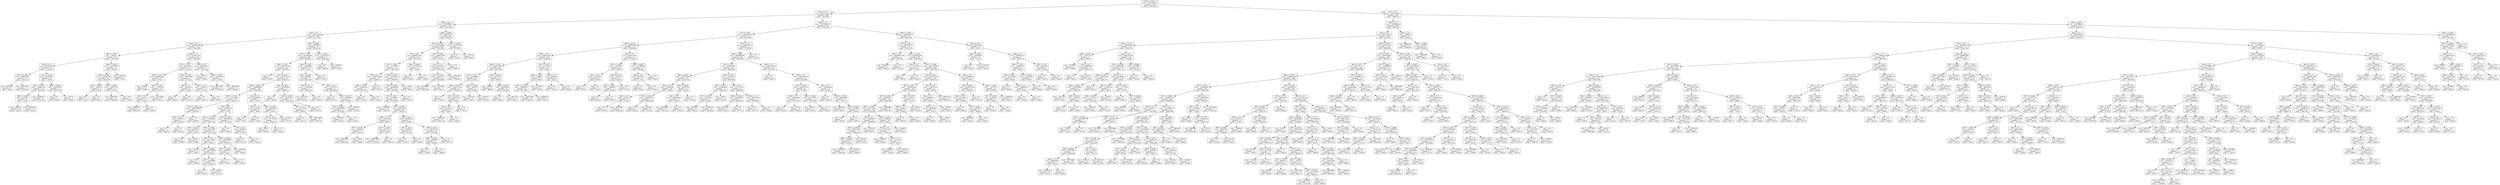 digraph Tree {
node [shape=box] ;
0 [label="X[7] <= 0.432\nmse = 3747654.435\nsamples = 731\nvalue = 4504.349"] ;
1 [label="X[1] <= 0.5\nmse = 2241571.905\nsamples = 296\nvalue = 3037.807"] ;
0 -> 1 [labeldistance=2.5, labelangle=45, headlabel="True"] ;
2 [label="X[0] <= 3.0\nmse = 1039088.724\nsamples = 157\nvalue = 2227.229"] ;
1 -> 2 ;
3 [label="X[2] <= 2.5\nmse = 344731.62\nsamples = 108\nvalue = 1711.139"] ;
2 -> 3 ;
4 [label="X[2] <= 1.5\nmse = 152891.098\nsamples = 57\nvalue = 1421.088"] ;
3 -> 4 ;
5 [label="X[8] <= 0.687\nmse = 134231.7\nsamples = 31\nvalue = 1231.903"] ;
4 -> 5 ;
6 [label="X[5] <= 0.5\nmse = 85552.578\nsamples = 23\nvalue = 1342.174"] ;
5 -> 6 ;
7 [label="X[7] <= 0.186\nmse = 16943.188\nsamples = 8\nvalue = 1037.25"] ;
6 -> 7 ;
8 [label="mse = 4244.24\nsamples = 5\nvalue = 949.6"] ;
7 -> 8 ;
9 [label="mse = 3963.556\nsamples = 3\nvalue = 1183.333"] ;
7 -> 9 ;
10 [label="X[7] <= 0.214\nmse = 46108.427\nsamples = 15\nvalue = 1504.8"] ;
6 -> 10 ;
11 [label="X[7] <= 0.175\nmse = 15898.722\nsamples = 12\nvalue = 1421.667"] ;
10 -> 11 ;
12 [label="X[8] <= 0.569\nmse = 9038.917\nsamples = 6\nvalue = 1331.5"] ;
11 -> 12 ;
13 [label="mse = 1662.5\nsamples = 4\nvalue = 1391.0"] ;
12 -> 13 ;
14 [label="mse = 2550.25\nsamples = 2\nvalue = 1212.5"] ;
12 -> 14 ;
15 [label="mse = 6498.472\nsamples = 6\nvalue = 1511.833"] ;
11 -> 15 ;
16 [label="X[8] <= 0.488\nmse = 28724.222\nsamples = 3\nvalue = 1837.333"] ;
10 -> 16 ;
17 [label="mse = 0.0\nsamples = 1\nvalue = 1600.0"] ;
16 -> 17 ;
18 [label="mse = 841.0\nsamples = 2\nvalue = 1956.0"] ;
16 -> 18 ;
19 [label="X[8] <= 0.834\nmse = 138718.359\nsamples = 8\nvalue = 914.875"] ;
5 -> 19 ;
20 [label="X[8] <= 0.709\nmse = 136729.222\nsamples = 6\nvalue = 1021.667"] ;
19 -> 20 ;
21 [label="X[7] <= 0.279\nmse = 34225.0\nsamples = 2\nvalue = 616.0"] ;
20 -> 21 ;
22 [label="mse = 0.0\nsamples = 1\nvalue = 431.0"] ;
21 -> 22 ;
23 [label="mse = 0.0\nsamples = 1\nvalue = 801.0"] ;
21 -> 23 ;
24 [label="X[9] <= 0.184\nmse = 64557.25\nsamples = 4\nvalue = 1224.5"] ;
20 -> 24 ;
25 [label="mse = 5609.556\nsamples = 3\nvalue = 1082.667"] ;
24 -> 25 ;
26 [label="mse = 0.0\nsamples = 1\nvalue = 1650.0"] ;
24 -> 26 ;
27 [label="mse = 7832.25\nsamples = 2\nvalue = 594.5"] ;
19 -> 27 ;
28 [label="X[6] <= 1.5\nmse = 81585.149\nsamples = 26\nvalue = 1646.654"] ;
4 -> 28 ;
29 [label="X[7] <= 0.317\nmse = 60358.533\nsamples = 17\nvalue = 1752.235"] ;
28 -> 29 ;
30 [label="X[8] <= 0.43\nmse = 26686.462\nsamples = 13\nvalue = 1671.0"] ;
29 -> 30 ;
31 [label="mse = 2382.0\nsamples = 3\nvalue = 1848.0"] ;
30 -> 31 ;
32 [label="X[9] <= 0.191\nmse = 21759.49\nsamples = 10\nvalue = 1617.9"] ;
30 -> 32 ;
33 [label="X[4] <= 5.5\nmse = 16231.25\nsamples = 4\nvalue = 1762.5"] ;
32 -> 33 ;
34 [label="mse = 2689.556\nsamples = 3\nvalue = 1693.667"] ;
33 -> 34 ;
35 [label="mse = 0.0\nsamples = 1\nvalue = 1969.0"] ;
33 -> 35 ;
36 [label="mse = 2212.583\nsamples = 6\nvalue = 1521.5"] ;
32 -> 36 ;
37 [label="X[9] <= 0.335\nmse = 78641.688\nsamples = 4\nvalue = 2016.25"] ;
29 -> 37 ;
38 [label="X[4] <= 1.5\nmse = 20592.25\nsamples = 2\nvalue = 2258.5"] ;
37 -> 38 ;
39 [label="mse = 0.0\nsamples = 1\nvalue = 2402.0"] ;
38 -> 39 ;
40 [label="mse = 0.0\nsamples = 1\nvalue = 2115.0"] ;
38 -> 40 ;
41 [label="X[4] <= 3.5\nmse = 19321.0\nsamples = 2\nvalue = 1774.0"] ;
37 -> 41 ;
42 [label="mse = 0.0\nsamples = 1\nvalue = 1913.0"] ;
41 -> 42 ;
43 [label="mse = 0.0\nsamples = 1\nvalue = 1635.0"] ;
41 -> 43 ;
44 [label="X[5] <= 0.5\nmse = 60850.617\nsamples = 9\nvalue = 1447.222"] ;
28 -> 44 ;
45 [label="mse = 2601.0\nsamples = 2\nvalue = 1056.0"] ;
44 -> 45 ;
46 [label="X[8] <= 0.705\nmse = 21269.143\nsamples = 7\nvalue = 1559.0"] ;
44 -> 46 ;
47 [label="mse = 6801.556\nsamples = 3\nvalue = 1706.667"] ;
46 -> 47 ;
48 [label="mse = 3500.188\nsamples = 4\nvalue = 1448.25"] ;
46 -> 48 ;
49 [label="X[8] <= 0.883\nmse = 360025.0\nsamples = 51\nvalue = 2035.314"] ;
3 -> 49 ;
50 [label="X[7] <= 0.39\nmse = 301338.604\nsamples = 48\nvalue = 2098.25"] ;
49 -> 50 ;
51 [label="X[8] <= 0.151\nmse = 279579.336\nsamples = 38\nvalue = 1983.921"] ;
50 -> 51 ;
52 [label="mse = 0.0\nsamples = 1\nvalue = 623.0"] ;
51 -> 52 ;
53 [label="X[7] <= 0.34\nmse = 235725.722\nsamples = 37\nvalue = 2020.703"] ;
51 -> 53 ;
54 [label="X[8] <= 0.668\nmse = 218946.982\nsamples = 30\nvalue = 1934.867"] ;
53 -> 54 ;
55 [label="X[9] <= 0.136\nmse = 171134.057\nsamples = 23\nvalue = 2043.174"] ;
54 -> 55 ;
56 [label="X[7] <= 0.302\nmse = 129536.889\nsamples = 3\nvalue = 2518.333"] ;
55 -> 56 ;
57 [label="X[9] <= 0.12\nmse = 21025.0\nsamples = 2\nvalue = 2278.0"] ;
56 -> 57 ;
58 [label="mse = 0.0\nsamples = 1\nvalue = 2423.0"] ;
57 -> 58 ;
59 [label="mse = 0.0\nsamples = 1\nvalue = 2133.0"] ;
57 -> 59 ;
60 [label="mse = 0.0\nsamples = 1\nvalue = 2999.0"] ;
56 -> 60 ;
61 [label="X[2] <= 8.0\nmse = 138427.19\nsamples = 20\nvalue = 1971.9"] ;
55 -> 61 ;
62 [label="X[7] <= 0.263\nmse = 71183.426\nsamples = 17\nvalue = 2047.529"] ;
61 -> 62 ;
63 [label="X[8] <= 0.523\nmse = 12646.25\nsamples = 4\nvalue = 1798.5"] ;
62 -> 63 ;
64 [label="mse = 16.0\nsamples = 2\nvalue = 1689.0"] ;
63 -> 64 ;
65 [label="mse = 1296.0\nsamples = 2\nvalue = 1908.0"] ;
63 -> 65 ;
66 [label="X[8] <= 0.496\nmse = 64241.822\nsamples = 13\nvalue = 2124.154"] ;
62 -> 66 ;
67 [label="X[5] <= 0.5\nmse = 32117.667\nsamples = 6\nvalue = 2294.0"] ;
66 -> 67 ;
68 [label="mse = 156.25\nsamples = 2\nvalue = 2483.5"] ;
67 -> 68 ;
69 [label="X[8] <= 0.308\nmse = 21165.688\nsamples = 4\nvalue = 2199.25"] ;
67 -> 69 ;
70 [label="mse = 0.0\nsamples = 1\nvalue = 2028.0"] ;
69 -> 70 ;
71 [label="X[8] <= 0.382\nmse = 15186.889\nsamples = 3\nvalue = 2256.333"] ;
69 -> 71 ;
72 [label="mse = 0.0\nsamples = 1\nvalue = 2425.0"] ;
71 -> 72 ;
73 [label="mse = 1444.0\nsamples = 2\nvalue = 2172.0"] ;
71 -> 73 ;
74 [label="X[7] <= 0.308\nmse = 45855.959\nsamples = 7\nvalue = 1978.571"] ;
66 -> 74 ;
75 [label="X[7] <= 0.283\nmse = 24806.25\nsamples = 2\nvalue = 1693.5"] ;
74 -> 75 ;
76 [label="mse = 0.0\nsamples = 1\nvalue = 1851.0"] ;
75 -> 76 ;
77 [label="mse = 0.0\nsamples = 1\nvalue = 1536.0"] ;
75 -> 77 ;
78 [label="mse = 8767.04\nsamples = 5\nvalue = 2092.6"] ;
74 -> 78 ;
79 [label="X[7] <= 0.301\nmse = 303393.556\nsamples = 3\nvalue = 1543.333"] ;
61 -> 79 ;
80 [label="mse = 0.0\nsamples = 1\nvalue = 2302.0"] ;
79 -> 80 ;
81 [label="X[4] <= 3.5\nmse = 23409.0\nsamples = 2\nvalue = 1164.0"] ;
79 -> 81 ;
82 [label="mse = 0.0\nsamples = 1\nvalue = 1317.0"] ;
81 -> 82 ;
83 [label="mse = 0.0\nsamples = 1\nvalue = 1011.0"] ;
81 -> 83 ;
84 [label="X[4] <= 2.5\nmse = 210862.571\nsamples = 7\nvalue = 1579.0"] ;
54 -> 84 ;
85 [label="X[4] <= 1.0\nmse = 41616.0\nsamples = 2\nvalue = 958.0"] ;
84 -> 85 ;
86 [label="mse = 0.0\nsamples = 1\nvalue = 754.0"] ;
85 -> 86 ;
87 [label="mse = 0.0\nsamples = 1\nvalue = 1162.0"] ;
85 -> 87 ;
88 [label="X[7] <= 0.318\nmse = 62602.24\nsamples = 5\nvalue = 1827.4"] ;
84 -> 88 ;
89 [label="X[4] <= 4.5\nmse = 27179.556\nsamples = 3\nvalue = 1994.333"] ;
88 -> 89 ;
90 [label="mse = 169.0\nsamples = 2\nvalue = 1878.0"] ;
89 -> 90 ;
91 [label="mse = 0.0\nsamples = 1\nvalue = 2227.0"] ;
89 -> 91 ;
92 [label="mse = 11236.0\nsamples = 2\nvalue = 1577.0"] ;
88 -> 92 ;
93 [label="X[8] <= 0.504\nmse = 140730.816\nsamples = 7\nvalue = 2388.571"] ;
53 -> 93 ;
94 [label="mse = 0.0\nsamples = 1\nvalue = 3249.0"] ;
93 -> 94 ;
95 [label="X[8] <= 0.859\nmse = 20231.472\nsamples = 6\nvalue = 2245.167"] ;
93 -> 95 ;
96 [label="X[4] <= 1.5\nmse = 13710.56\nsamples = 5\nvalue = 2203.2"] ;
95 -> 96 ;
97 [label="mse = 0.0\nsamples = 1\nvalue = 2417.0"] ;
96 -> 97 ;
98 [label="mse = 2853.688\nsamples = 4\nvalue = 2149.75"] ;
96 -> 98 ;
99 [label="mse = 0.0\nsamples = 1\nvalue = 2455.0"] ;
95 -> 99 ;
100 [label="X[9] <= 0.359\nmse = 145606.81\nsamples = 10\nvalue = 2532.7"] ;
50 -> 100 ;
101 [label="X[9] <= 0.215\nmse = 94600.0\nsamples = 9\nvalue = 2614.667"] ;
100 -> 101 ;
102 [label="X[2] <= 8.0\nmse = 17522.889\nsamples = 3\nvalue = 2902.333"] ;
101 -> 102 ;
103 [label="mse = 5700.25\nsamples = 2\nvalue = 2819.5"] ;
102 -> 103 ;
104 [label="mse = 0.0\nsamples = 1\nvalue = 3068.0"] ;
102 -> 104 ;
105 [label="X[4] <= 2.0\nmse = 71074.472\nsamples = 6\nvalue = 2470.833"] ;
101 -> 105 ;
106 [label="mse = 0.0\nsamples = 1\nvalue = 2077.0"] ;
105 -> 106 ;
107 [label="X[9] <= 0.257\nmse = 48064.24\nsamples = 5\nvalue = 2549.6"] ;
105 -> 107 ;
108 [label="X[9] <= 0.236\nmse = 42550.889\nsamples = 3\nvalue = 2435.667"] ;
107 -> 108 ;
109 [label="mse = 7656.25\nsamples = 2\nvalue = 2572.5"] ;
108 -> 109 ;
110 [label="mse = 0.0\nsamples = 1\nvalue = 2162.0"] ;
108 -> 110 ;
111 [label="mse = 7656.25\nsamples = 2\nvalue = 2720.5"] ;
107 -> 111 ;
112 [label="mse = 0.0\nsamples = 1\nvalue = 1795.0"] ;
100 -> 112 ;
113 [label="X[7] <= 0.322\nmse = 221622.222\nsamples = 3\nvalue = 1028.333"] ;
49 -> 113 ;
114 [label="mse = 0.0\nsamples = 1\nvalue = 1685.0"] ;
113 -> 114 ;
115 [label="mse = 9025.0\nsamples = 2\nvalue = 700.0"] ;
113 -> 115 ;
116 [label="X[8] <= 0.855\nmse = 688534.317\nsamples = 49\nvalue = 3364.735"] ;
2 -> 116 ;
117 [label="X[7] <= 0.385\nmse = 325352.029\nsamples = 46\nvalue = 3520.283"] ;
116 -> 117 ;
118 [label="X[3] <= 0.5\nmse = 269452.454\nsamples = 33\nvalue = 3357.697"] ;
117 -> 118 ;
119 [label="X[7] <= 0.262\nmse = 171338.57\nsamples = 31\nvalue = 3417.452"] ;
118 -> 119 ;
120 [label="X[5] <= 0.5\nmse = 100774.688\nsamples = 4\nvalue = 2805.75"] ;
119 -> 120 ;
121 [label="X[8] <= 0.574\nmse = 21358.222\nsamples = 3\nvalue = 2637.667"] ;
120 -> 121 ;
122 [label="mse = 4.0\nsamples = 2\nvalue = 2741.0"] ;
121 -> 122 ;
123 [label="mse = 0.0\nsamples = 1\nvalue = 2431.0"] ;
121 -> 123 ;
124 [label="mse = 0.0\nsamples = 1\nvalue = 3310.0"] ;
120 -> 124 ;
125 [label="X[8] <= 0.784\nmse = 118146.143\nsamples = 27\nvalue = 3508.074"] ;
119 -> 125 ;
126 [label="X[9] <= 0.288\nmse = 98269.818\nsamples = 25\nvalue = 3554.68"] ;
125 -> 126 ;
127 [label="X[7] <= 0.28\nmse = 91440.66\nsamples = 24\nvalue = 3575.583"] ;
126 -> 127 ;
128 [label="mse = 7198.688\nsamples = 4\nvalue = 3326.75"] ;
127 -> 128 ;
129 [label="X[7] <= 0.366\nmse = 93428.728\nsamples = 20\nvalue = 3625.35"] ;
127 -> 129 ;
130 [label="X[4] <= 2.5\nmse = 32373.84\nsamples = 15\nvalue = 3687.6"] ;
129 -> 130 ;
131 [label="X[7] <= 0.335\nmse = 15029.44\nsamples = 5\nvalue = 3531.4"] ;
130 -> 131 ;
132 [label="mse = 6891.556\nsamples = 3\nvalue = 3446.333"] ;
131 -> 132 ;
133 [label="mse = 100.0\nsamples = 2\nvalue = 3659.0"] ;
131 -> 133 ;
134 [label="X[7] <= 0.344\nmse = 22747.21\nsamples = 10\nvalue = 3765.7"] ;
130 -> 134 ;
135 [label="mse = 14067.062\nsamples = 9\nvalue = 3732.222"] ;
134 -> 135 ;
136 [label="mse = 0.0\nsamples = 1\nvalue = 4067.0"] ;
134 -> 136 ;
137 [label="X[4] <= 4.0\nmse = 230092.64\nsamples = 5\nvalue = 3438.6"] ;
129 -> 137 ;
138 [label="X[2] <= 10.5\nmse = 94864.0\nsamples = 2\nvalue = 3878.0"] ;
137 -> 138 ;
139 [label="mse = 0.0\nsamples = 1\nvalue = 3570.0"] ;
138 -> 139 ;
140 [label="mse = 0.0\nsamples = 1\nvalue = 4186.0"] ;
138 -> 140 ;
141 [label="X[9] <= 0.18\nmse = 105720.222\nsamples = 3\nvalue = 3145.667"] ;
137 -> 141 ;
142 [label="X[8] <= 0.663\nmse = 19044.0\nsamples = 2\nvalue = 2930.0"] ;
141 -> 142 ;
143 [label="mse = 0.0\nsamples = 1\nvalue = 2792.0"] ;
142 -> 143 ;
144 [label="mse = 0.0\nsamples = 1\nvalue = 3068.0"] ;
142 -> 144 ;
145 [label="mse = 0.0\nsamples = 1\nvalue = 3577.0"] ;
141 -> 145 ;
146 [label="mse = 0.0\nsamples = 1\nvalue = 3053.0"] ;
126 -> 146 ;
147 [label="mse = 56.25\nsamples = 2\nvalue = 2925.5"] ;
125 -> 147 ;
148 [label="X[8] <= 0.498\nmse = 877032.25\nsamples = 2\nvalue = 2431.5"] ;
118 -> 148 ;
149 [label="mse = 0.0\nsamples = 1\nvalue = 3368.0"] ;
148 -> 149 ;
150 [label="mse = 0.0\nsamples = 1\nvalue = 1495.0"] ;
148 -> 150 ;
151 [label="X[9] <= 0.282\nmse = 229813.385\nsamples = 13\nvalue = 3933.0"] ;
117 -> 151 ;
152 [label="X[2] <= 11.5\nmse = 44754.722\nsamples = 12\nvalue = 4058.333"] ;
151 -> 152 ;
153 [label="X[7] <= 0.415\nmse = 18641.877\nsamples = 9\nvalue = 4158.889"] ;
152 -> 153 ;
154 [label="mse = 5119.806\nsamples = 6\nvalue = 4072.833"] ;
153 -> 154 ;
155 [label="mse = 1252.667\nsamples = 3\nvalue = 4331.0"] ;
153 -> 155 ;
156 [label="mse = 1756.222\nsamples = 3\nvalue = 3756.667"] ;
152 -> 156 ;
157 [label="mse = 0.0\nsamples = 1\nvalue = 2429.0"] ;
151 -> 157 ;
158 [label="X[9] <= 0.192\nmse = 197787.556\nsamples = 3\nvalue = 979.667"] ;
116 -> 158 ;
159 [label="mse = 0.0\nsamples = 1\nvalue = 1607.0"] ;
158 -> 159 ;
160 [label="mse = 1521.0\nsamples = 2\nvalue = 666.0"] ;
158 -> 160 ;
161 [label="X[0] <= 1.5\nmse = 2019428.703\nsamples = 139\nvalue = 3953.353"] ;
1 -> 161 ;
162 [label="X[7] <= 0.28\nmse = 1041295.254\nsamples = 78\nvalue = 3170.949"] ;
161 -> 162 ;
163 [label="X[8] <= 0.727\nmse = 649926.408\nsamples = 37\nvalue = 2499.568"] ;
162 -> 163 ;
164 [label="X[9] <= 0.23\nmse = 436816.168\nsamples = 28\nvalue = 2746.214"] ;
163 -> 164 ;
165 [label="X[9] <= 0.191\nmse = 290018.052\nsamples = 18\nvalue = 3055.944"] ;
164 -> 165 ;
166 [label="X[7] <= 0.25\nmse = 215989.69\nsamples = 10\nvalue = 2729.1"] ;
165 -> 166 ;
167 [label="X[8] <= 0.413\nmse = 239773.139\nsamples = 6\nvalue = 2529.167"] ;
166 -> 167 ;
168 [label="mse = 0.0\nsamples = 1\nvalue = 3422.0"] ;
167 -> 168 ;
169 [label="X[7] <= 0.235\nmse = 96411.44\nsamples = 5\nvalue = 2350.6"] ;
167 -> 169 ;
170 [label="X[2] <= 6.5\nmse = 21250.25\nsamples = 4\nvalue = 2491.5"] ;
169 -> 170 ;
171 [label="mse = 3264.222\nsamples = 3\nvalue = 2412.333"] ;
170 -> 171 ;
172 [label="mse = 0.0\nsamples = 1\nvalue = 2729.0"] ;
170 -> 172 ;
173 [label="mse = 0.0\nsamples = 1\nvalue = 1787.0"] ;
169 -> 173 ;
174 [label="X[8] <= 0.639\nmse = 30414.5\nsamples = 4\nvalue = 3029.0"] ;
166 -> 174 ;
175 [label="mse = 7832.25\nsamples = 2\nvalue = 3183.5"] ;
174 -> 175 ;
176 [label="mse = 5256.25\nsamples = 2\nvalue = 2874.5"] ;
174 -> 176 ;
177 [label="X[9] <= 0.202\nmse = 82101.75\nsamples = 8\nvalue = 3464.5"] ;
165 -> 177 ;
178 [label="mse = 3969.0\nsamples = 2\nvalue = 3893.0"] ;
177 -> 178 ;
179 [label="X[8] <= 0.405\nmse = 26540.556\nsamples = 6\nvalue = 3321.667"] ;
177 -> 179 ;
180 [label="mse = 0.0\nsamples = 1\nvalue = 3624.0"] ;
179 -> 180 ;
181 [label="mse = 9911.36\nsamples = 5\nvalue = 3261.2"] ;
179 -> 181 ;
182 [label="X[7] <= 0.274\nmse = 217551.61\nsamples = 10\nvalue = 2188.7"] ;
164 -> 182 ;
183 [label="X[9] <= 0.387\nmse = 72880.5\nsamples = 8\nvalue = 1998.0"] ;
182 -> 183 ;
184 [label="X[7] <= 0.255\nmse = 35860.222\nsamples = 6\nvalue = 2117.667"] ;
183 -> 184 ;
185 [label="mse = 6074.188\nsamples = 4\nvalue = 2239.75"] ;
184 -> 185 ;
186 [label="mse = 6006.25\nsamples = 2\nvalue = 1873.5"] ;
184 -> 186 ;
187 [label="mse = 12100.0\nsamples = 2\nvalue = 1639.0"] ;
183 -> 187 ;
188 [label="X[2] <= 1.5\nmse = 68906.25\nsamples = 2\nvalue = 2951.5"] ;
182 -> 188 ;
189 [label="mse = 0.0\nsamples = 1\nvalue = 3214.0"] ;
188 -> 189 ;
190 [label="mse = 0.0\nsamples = 1\nvalue = 2689.0"] ;
188 -> 190 ;
191 [label="X[2] <= 7.0\nmse = 534853.951\nsamples = 9\nvalue = 1732.222"] ;
163 -> 191 ;
192 [label="X[7] <= 0.196\nmse = 216074.0\nsamples = 6\nvalue = 2148.0"] ;
191 -> 192 ;
193 [label="X[4] <= 3.0\nmse = 114244.0\nsamples = 2\nvalue = 1639.0"] ;
192 -> 193 ;
194 [label="mse = 0.0\nsamples = 1\nvalue = 1977.0"] ;
193 -> 194 ;
195 [label="mse = 0.0\nsamples = 1\nvalue = 1301.0"] ;
193 -> 195 ;
196 [label="X[9] <= 0.127\nmse = 72678.25\nsamples = 4\nvalue = 2402.5"] ;
192 -> 196 ;
197 [label="X[7] <= 0.241\nmse = 40000.0\nsamples = 2\nvalue = 2632.0"] ;
196 -> 197 ;
198 [label="mse = 0.0\nsamples = 1\nvalue = 2432.0"] ;
197 -> 198 ;
199 [label="mse = 0.0\nsamples = 1\nvalue = 2832.0"] ;
197 -> 199 ;
200 [label="mse = 16.0\nsamples = 2\nvalue = 2173.0"] ;
196 -> 200 ;
201 [label="X[8] <= 0.807\nmse = 135186.889\nsamples = 3\nvalue = 900.667"] ;
191 -> 201 ;
202 [label="X[4] <= 3.5\nmse = 44310.25\nsamples = 2\nvalue = 1130.5"] ;
201 -> 202 ;
203 [label="mse = 0.0\nsamples = 1\nvalue = 920.0"] ;
202 -> 203 ;
204 [label="mse = 0.0\nsamples = 1\nvalue = 1341.0"] ;
202 -> 204 ;
205 [label="mse = 0.0\nsamples = 1\nvalue = 441.0"] ;
201 -> 205 ;
206 [label="X[3] <= 0.5\nmse = 620613.751\nsamples = 41\nvalue = 3776.829"] ;
162 -> 206 ;
207 [label="X[8] <= 0.645\nmse = 440386.069\nsamples = 40\nvalue = 3845.925"] ;
206 -> 207 ;
208 [label="X[7] <= 0.34\nmse = 256087.995\nsamples = 28\nvalue = 4062.929"] ;
207 -> 208 ;
209 [label="X[9] <= 0.233\nmse = 163231.929\nsamples = 15\nvalue = 3719.733"] ;
208 -> 209 ;
210 [label="X[4] <= 2.5\nmse = 54529.29\nsamples = 10\nvalue = 3939.9"] ;
209 -> 210 ;
211 [label="X[2] <= 1.5\nmse = 33744.5\nsamples = 4\nvalue = 3727.0"] ;
210 -> 211 ;
212 [label="mse = 0.0\nsamples = 1\nvalue = 3425.0"] ;
211 -> 212 ;
213 [label="mse = 4457.556\nsamples = 3\nvalue = 3827.667"] ;
211 -> 213 ;
214 [label="X[7] <= 0.284\nmse = 18023.139\nsamples = 6\nvalue = 4081.833"] ;
210 -> 214 ;
215 [label="mse = 0.0\nsamples = 1\nvalue = 3831.0"] ;
214 -> 215 ;
216 [label="mse = 6527.6\nsamples = 5\nvalue = 4132.0"] ;
214 -> 216 ;
217 [label="X[9] <= 0.419\nmse = 89797.04\nsamples = 5\nvalue = 3279.4"] ;
209 -> 217 ;
218 [label="X[8] <= 0.5\nmse = 18606.688\nsamples = 4\nvalue = 3416.25"] ;
217 -> 218 ;
219 [label="mse = 5810.889\nsamples = 3\nvalue = 3347.333"] ;
218 -> 219 ;
220 [label="mse = 0.0\nsamples = 1\nvalue = 3623.0"] ;
218 -> 220 ;
221 [label="mse = 0.0\nsamples = 1\nvalue = 2732.0"] ;
217 -> 221 ;
222 [label="X[9] <= 0.214\nmse = 70514.533\nsamples = 13\nvalue = 4458.923"] ;
208 -> 222 ;
223 [label="X[8] <= 0.578\nmse = 21346.694\nsamples = 7\nvalue = 4280.857"] ;
222 -> 223 ;
224 [label="X[7] <= 0.351\nmse = 12763.36\nsamples = 5\nvalue = 4349.2"] ;
223 -> 224 ;
225 [label="mse = 5550.25\nsamples = 2\nvalue = 4243.5"] ;
224 -> 225 ;
226 [label="mse = 5158.222\nsamples = 3\nvalue = 4419.667"] ;
224 -> 226 ;
227 [label="mse = 1936.0\nsamples = 2\nvalue = 4110.0"] ;
223 -> 227 ;
228 [label="X[2] <= 2.5\nmse = 47727.556\nsamples = 6\nvalue = 4666.667"] ;
222 -> 228 ;
229 [label="X[8] <= 0.529\nmse = 34229.556\nsamples = 3\nvalue = 4534.667"] ;
228 -> 229 ;
230 [label="mse = 8742.25\nsamples = 2\nvalue = 4415.5"] ;
229 -> 230 ;
231 [label="mse = 0.0\nsamples = 1\nvalue = 4773.0"] ;
229 -> 231 ;
232 [label="X[6] <= 1.5\nmse = 26377.556\nsamples = 3\nvalue = 4798.667"] ;
228 -> 232 ;
233 [label="mse = 6.25\nsamples = 2\nvalue = 4913.5"] ;
232 -> 233 ;
234 [label="mse = 0.0\nsamples = 1\nvalue = 4569.0"] ;
232 -> 234 ;
235 [label="X[4] <= 1.0\nmse = 504155.076\nsamples = 12\nvalue = 3339.583"] ;
207 -> 235 ;
236 [label="mse = 0.0\nsamples = 1\nvalue = 2294.0"] ;
235 -> 236 ;
237 [label="X[2] <= 1.5\nmse = 441566.413\nsamples = 11\nvalue = 3434.636"] ;
235 -> 237 ;
238 [label="X[9] <= 0.184\nmse = 224453.333\nsamples = 6\nvalue = 3750.0"] ;
237 -> 238 ;
239 [label="X[6] <= 1.5\nmse = 14304.889\nsamples = 3\nvalue = 4170.333"] ;
238 -> 239 ;
240 [label="mse = 0.0\nsamples = 1\nvalue = 4339.0"] ;
239 -> 240 ;
241 [label="mse = 121.0\nsamples = 2\nvalue = 4086.0"] ;
239 -> 241 ;
242 [label="X[9] <= 0.346\nmse = 81241.556\nsamples = 3\nvalue = 3329.667"] ;
238 -> 242 ;
243 [label="mse = 5041.0\nsamples = 2\nvalue = 3527.0"] ;
242 -> 243 ;
244 [label="mse = 0.0\nsamples = 1\nvalue = 2935.0"] ;
242 -> 244 ;
245 [label="X[4] <= 3.5\nmse = 439542.96\nsamples = 5\nvalue = 3056.2"] ;
237 -> 245 ;
246 [label="mse = 0.0\nsamples = 1\nvalue = 1834.0"] ;
245 -> 246 ;
247 [label="X[9] <= 0.166\nmse = 82624.688\nsamples = 4\nvalue = 3361.75"] ;
245 -> 247 ;
248 [label="mse = 8930.25\nsamples = 2\nvalue = 3099.5"] ;
247 -> 248 ;
249 [label="X[9] <= 0.212\nmse = 18769.0\nsamples = 2\nvalue = 3624.0"] ;
247 -> 249 ;
250 [label="mse = 0.0\nsamples = 1\nvalue = 3761.0"] ;
249 -> 250 ;
251 [label="mse = 0.0\nsamples = 1\nvalue = 3487.0"] ;
249 -> 251 ;
252 [label="mse = 0.0\nsamples = 1\nvalue = 1013.0"] ;
206 -> 252 ;
253 [label="X[8] <= 0.765\nmse = 1486498.519\nsamples = 61\nvalue = 4953.803"] ;
161 -> 253 ;
254 [label="X[7] <= 0.28\nmse = 939374.273\nsamples = 51\nvalue = 5213.039"] ;
253 -> 254 ;
255 [label="X[5] <= 0.5\nmse = 2036401.556\nsamples = 3\nvalue = 3358.667"] ;
254 -> 255 ;
256 [label="mse = 5402.25\nsamples = 2\nvalue = 2350.5"] ;
255 -> 256 ;
257 [label="mse = 0.0\nsamples = 1\nvalue = 5375.0"] ;
255 -> 257 ;
258 [label="X[9] <= 0.055\nmse = 642459.059\nsamples = 48\nvalue = 5328.938"] ;
254 -> 258 ;
259 [label="X[4] <= 2.5\nmse = 1771561.0\nsamples = 2\nvalue = 3756.0"] ;
258 -> 259 ;
260 [label="mse = 0.0\nsamples = 1\nvalue = 5087.0"] ;
259 -> 260 ;
261 [label="mse = 0.0\nsamples = 1\nvalue = 2425.0"] ;
259 -> 261 ;
262 [label="X[7] <= 0.386\nmse = 481119.698\nsamples = 46\nvalue = 5397.326"] ;
258 -> 262 ;
263 [label="X[8] <= 0.65\nmse = 252775.323\nsamples = 36\nvalue = 5248.194"] ;
262 -> 263 ;
264 [label="X[7] <= 0.367\nmse = 199194.249\nsamples = 28\nvalue = 5332.536"] ;
263 -> 264 ;
265 [label="X[7] <= 0.354\nmse = 85955.207\nsamples = 24\nvalue = 5425.958"] ;
264 -> 265 ;
266 [label="X[9] <= 0.182\nmse = 54172.299\nsamples = 21\nvalue = 5352.286"] ;
265 -> 266 ;
267 [label="X[4] <= 4.5\nmse = 42602.43\nsamples = 11\nvalue = 5469.455"] ;
266 -> 267 ;
268 [label="X[7] <= 0.324\nmse = 36533.388\nsamples = 7\nvalue = 5365.429"] ;
267 -> 268 ;
269 [label="X[9] <= 0.168\nmse = 19026.0\nsamples = 5\nvalue = 5461.0"] ;
268 -> 269 ;
270 [label="mse = 3419.556\nsamples = 3\nvalue = 5362.333"] ;
269 -> 270 ;
271 [label="mse = 5929.0\nsamples = 2\nvalue = 5609.0"] ;
269 -> 271 ;
272 [label="mse = 380.25\nsamples = 2\nvalue = 5126.5"] ;
268 -> 272 ;
273 [label="mse = 1145.25\nsamples = 4\nvalue = 5651.5"] ;
267 -> 273 ;
274 [label="X[8] <= 0.55\nmse = 35186.24\nsamples = 10\nvalue = 5223.4"] ;
266 -> 274 ;
275 [label="X[2] <= 7.5\nmse = 21275.918\nsamples = 7\nvalue = 5138.714"] ;
274 -> 275 ;
276 [label="mse = 14400.0\nsamples = 2\nvalue = 4982.0"] ;
275 -> 276 ;
277 [label="X[6] <= 1.5\nmse = 10273.04\nsamples = 5\nvalue = 5201.4"] ;
275 -> 277 ;
278 [label="mse = 684.667\nsamples = 3\nvalue = 5278.0"] ;
277 -> 278 ;
279 [label="mse = 2652.25\nsamples = 2\nvalue = 5086.5"] ;
277 -> 279 ;
280 [label="mse = 11864.0\nsamples = 3\nvalue = 5421.0"] ;
274 -> 280 ;
281 [label="mse = 4486.889\nsamples = 3\nvalue = 5941.667"] ;
265 -> 281 ;
282 [label="X[8] <= 0.575\nmse = 512061.5\nsamples = 4\nvalue = 4772.0"] ;
264 -> 282 ;
283 [label="X[6] <= 1.5\nmse = 24025.0\nsamples = 2\nvalue = 4065.0"] ;
282 -> 283 ;
284 [label="mse = 0.0\nsamples = 1\nvalue = 3910.0"] ;
283 -> 284 ;
285 [label="mse = 0.0\nsamples = 1\nvalue = 4220.0"] ;
283 -> 285 ;
286 [label="mse = 400.0\nsamples = 2\nvalue = 5479.0"] ;
282 -> 286 ;
287 [label="X[7] <= 0.35\nmse = 328272.25\nsamples = 8\nvalue = 4953.0"] ;
263 -> 287 ;
288 [label="X[4] <= 4.5\nmse = 169854.16\nsamples = 5\nvalue = 4589.2"] ;
287 -> 288 ;
289 [label="X[6] <= 1.5\nmse = 69384.667\nsamples = 3\nvalue = 4297.0"] ;
288 -> 289 ;
290 [label="mse = 0.0\nsamples = 1\nvalue = 4669.0"] ;
289 -> 290 ;
291 [label="mse = 289.0\nsamples = 2\nvalue = 4111.0"] ;
289 -> 291 ;
292 [label="mse = 380.25\nsamples = 2\nvalue = 5027.5"] ;
288 -> 292 ;
293 [label="mse = 4078.222\nsamples = 3\nvalue = 5559.333"] ;
287 -> 293 ;
294 [label="X[4] <= 4.5\nmse = 934860.96\nsamples = 10\nvalue = 5934.2"] ;
262 -> 294 ;
295 [label="X[8] <= 0.692\nmse = 1018317.222\nsamples = 6\nvalue = 5500.333"] ;
294 -> 295 ;
296 [label="X[9] <= 0.15\nmse = 271238.24\nsamples = 5\nvalue = 5898.4"] ;
295 -> 296 ;
297 [label="mse = 0.0\nsamples = 1\nvalue = 6852.0"] ;
296 -> 297 ;
298 [label="X[7] <= 0.42\nmse = 54875.0\nsamples = 4\nvalue = 5660.0"] ;
296 -> 298 ;
299 [label="mse = 8650.667\nsamples = 3\nvalue = 5533.0"] ;
298 -> 299 ;
300 [label="mse = 0.0\nsamples = 1\nvalue = 6041.0"] ;
298 -> 300 ;
301 [label="mse = 0.0\nsamples = 1\nvalue = 3510.0"] ;
295 -> 301 ;
302 [label="X[9] <= 0.198\nmse = 103775.5\nsamples = 4\nvalue = 6585.0"] ;
294 -> 302 ;
303 [label="X[7] <= 0.391\nmse = 82082.25\nsamples = 2\nvalue = 6822.5"] ;
302 -> 303 ;
304 [label="mse = 0.0\nsamples = 1\nvalue = 6536.0"] ;
303 -> 304 ;
305 [label="mse = 0.0\nsamples = 1\nvalue = 7109.0"] ;
303 -> 305 ;
306 [label="mse = 12656.25\nsamples = 2\nvalue = 6347.5"] ;
302 -> 306 ;
307 [label="X[2] <= 10.5\nmse = 2186138.41\nsamples = 10\nvalue = 3631.7"] ;
253 -> 307 ;
308 [label="X[8] <= 0.796\nmse = 1030406.0\nsamples = 3\nvalue = 1779.0"] ;
307 -> 308 ;
309 [label="mse = 0.0\nsamples = 1\nvalue = 3214.0"] ;
308 -> 309 ;
310 [label="mse = 1190.25\nsamples = 2\nvalue = 1061.5"] ;
308 -> 310 ;
311 [label="X[4] <= 4.0\nmse = 579923.347\nsamples = 7\nvalue = 4425.714"] ;
307 -> 311 ;
312 [label="X[9] <= 0.141\nmse = 279663.44\nsamples = 5\nvalue = 4041.4"] ;
311 -> 312 ;
313 [label="X[8] <= 0.831\nmse = 154140.667\nsamples = 3\nvalue = 4340.0"] ;
312 -> 313 ;
314 [label="mse = 0.0\nsamples = 1\nvalue = 4649.0"] ;
313 -> 314 ;
315 [label="X[9] <= 0.1\nmse = 159600.25\nsamples = 2\nvalue = 4185.5"] ;
313 -> 315 ;
316 [label="mse = 0.0\nsamples = 1\nvalue = 4585.0"] ;
315 -> 316 ;
317 [label="mse = 0.0\nsamples = 1\nvalue = 3786.0"] ;
315 -> 317 ;
318 [label="X[7] <= 0.338\nmse = 133590.25\nsamples = 2\nvalue = 3593.5"] ;
312 -> 318 ;
319 [label="mse = 0.0\nsamples = 1\nvalue = 3959.0"] ;
318 -> 319 ;
320 [label="mse = 0.0\nsamples = 1\nvalue = 3228.0"] ;
318 -> 320 ;
321 [label="X[7] <= 0.34\nmse = 38220.25\nsamples = 2\nvalue = 5386.5"] ;
311 -> 321 ;
322 [label="mse = 0.0\nsamples = 1\nvalue = 5191.0"] ;
321 -> 322 ;
323 [label="mse = 0.0\nsamples = 1\nvalue = 5582.0"] ;
321 -> 323 ;
324 [label="X[1] <= 0.5\nmse = 2313139.278\nsamples = 435\nvalue = 5502.271"] ;
0 -> 324 [labeldistance=2.5, labelangle=-45, headlabel="False"] ;
325 [label="X[6] <= 2.5\nmse = 702662.922\nsamples = 208\nvalue = 4295.327"] ;
324 -> 325 ;
326 [label="X[2] <= 4.5\nmse = 563373.378\nsamples = 200\nvalue = 4374.32"] ;
325 -> 326 ;
327 [label="X[2] <= 3.5\nmse = 518045.359\nsamples = 24\nvalue = 3564.125"] ;
326 -> 327 ;
328 [label="X[9] <= 0.231\nmse = 76373.76\nsamples = 5\nvalue = 2892.2"] ;
327 -> 328 ;
329 [label="mse = 12996.0\nsamples = 2\nvalue = 2589.0"] ;
328 -> 329 ;
330 [label="X[2] <= 2.5\nmse = 16480.889\nsamples = 3\nvalue = 3094.333"] ;
328 -> 330 ;
331 [label="mse = 0.0\nsamples = 1\nvalue = 2927.0"] ;
330 -> 331 ;
332 [label="mse = 3721.0\nsamples = 2\nvalue = 3178.0"] ;
330 -> 332 ;
333 [label="X[4] <= 5.5\nmse = 484197.208\nsamples = 19\nvalue = 3740.947"] ;
327 -> 333 ;
334 [label="X[7] <= 0.508\nmse = 378802.381\nsamples = 17\nvalue = 3631.176"] ;
333 -> 334 ;
335 [label="X[8] <= 0.705\nmse = 376255.102\nsamples = 7\nvalue = 3243.571"] ;
334 -> 335 ;
336 [label="X[9] <= 0.265\nmse = 154479.806\nsamples = 6\nvalue = 3445.167"] ;
335 -> 336 ;
337 [label="mse = 3125.25\nsamples = 4\nvalue = 3184.5"] ;
336 -> 337 ;
338 [label="X[9] <= 0.314\nmse = 49506.25\nsamples = 2\nvalue = 3966.5"] ;
336 -> 338 ;
339 [label="mse = 0.0\nsamples = 1\nvalue = 3744.0"] ;
338 -> 339 ;
340 [label="mse = 0.0\nsamples = 1\nvalue = 4189.0"] ;
338 -> 340 ;
341 [label="mse = 0.0\nsamples = 1\nvalue = 2034.0"] ;
335 -> 341 ;
342 [label="X[4] <= 1.5\nmse = 201802.65\nsamples = 10\nvalue = 3902.5"] ;
334 -> 342 ;
343 [label="X[8] <= 0.747\nmse = 179222.56\nsamples = 5\nvalue = 3631.2"] ;
342 -> 343 ;
344 [label="X[9] <= 0.355\nmse = 17716.222\nsamples = 3\nvalue = 3297.333"] ;
343 -> 344 ;
345 [label="mse = 1640.25\nsamples = 2\nvalue = 3388.5"] ;
344 -> 345 ;
346 [label="mse = 0.0\nsamples = 1\nvalue = 3115.0"] ;
344 -> 346 ;
347 [label="mse = 3481.0\nsamples = 2\nvalue = 4132.0"] ;
343 -> 347 ;
348 [label="X[7] <= 0.553\nmse = 77175.36\nsamples = 5\nvalue = 4173.8"] ;
342 -> 348 ;
349 [label="mse = 0.0\nsamples = 1\nvalue = 4595.0"] ;
348 -> 349 ;
350 [label="X[7] <= 0.626\nmse = 41028.75\nsamples = 4\nvalue = 4068.5"] ;
348 -> 350 ;
351 [label="mse = 5864.0\nsamples = 3\nvalue = 3958.0"] ;
350 -> 351 ;
352 [label="mse = 0.0\nsamples = 1\nvalue = 4400.0"] ;
350 -> 352 ;
353 [label="X[8] <= 0.696\nmse = 407044.0\nsamples = 2\nvalue = 4674.0"] ;
333 -> 353 ;
354 [label="mse = 0.0\nsamples = 1\nvalue = 5312.0"] ;
353 -> 354 ;
355 [label="mse = 0.0\nsamples = 1\nvalue = 4036.0"] ;
353 -> 355 ;
356 [label="X[8] <= 0.756\nmse = 467837.125\nsamples = 176\nvalue = 4484.801"] ;
326 -> 356 ;
357 [label="X[7] <= 0.807\nmse = 290703.961\nsamples = 140\nvalue = 4636.157"] ;
356 -> 357 ;
358 [label="X[2] <= 10.5\nmse = 254571.711\nsamples = 134\nvalue = 4680.888"] ;
357 -> 358 ;
359 [label="X[8] <= 0.631\nmse = 219484.426\nsamples = 128\nvalue = 4721.742"] ;
358 -> 359 ;
360 [label="X[7] <= 0.751\nmse = 160506.857\nsamples = 59\nvalue = 4894.559"] ;
359 -> 360 ;
361 [label="X[7] <= 0.568\nmse = 139084.376\nsamples = 46\nvalue = 5006.565"] ;
360 -> 361 ;
362 [label="X[5] <= 0.5\nmse = 55192.777\nsamples = 11\nvalue = 4723.636"] ;
361 -> 362 ;
363 [label="X[7] <= 0.516\nmse = 43434.889\nsamples = 3\nvalue = 4990.667"] ;
362 -> 363 ;
364 [label="mse = 7744.0\nsamples = 2\nvalue = 5129.0"] ;
363 -> 364 ;
365 [label="mse = 0.0\nsamples = 1\nvalue = 4714.0"] ;
363 -> 365 ;
366 [label="X[9] <= 0.171\nmse = 22835.25\nsamples = 8\nvalue = 4623.5"] ;
362 -> 366 ;
367 [label="mse = 1761.688\nsamples = 4\nvalue = 4753.75"] ;
366 -> 367 ;
368 [label="mse = 9978.688\nsamples = 4\nvalue = 4493.25"] ;
366 -> 368 ;
369 [label="X[4] <= 5.5\nmse = 132385.278\nsamples = 35\nvalue = 5095.486"] ;
361 -> 369 ;
370 [label="X[8] <= 0.551\nmse = 108785.405\nsamples = 29\nvalue = 5021.207"] ;
369 -> 370 ;
371 [label="X[9] <= 0.266\nmse = 83625.396\nsamples = 15\nvalue = 5161.067"] ;
370 -> 371 ;
372 [label="X[7] <= 0.702\nmse = 79052.05\nsamples = 11\nvalue = 5252.636"] ;
371 -> 372 ;
373 [label="X[8] <= 0.464\nmse = 64057.388\nsamples = 7\nvalue = 5356.429"] ;
372 -> 373 ;
374 [label="X[2] <= 7.0\nmse = 58388.667\nsamples = 3\nvalue = 5574.0"] ;
373 -> 374 ;
375 [label="mse = 10302.25\nsamples = 2\nvalue = 5413.5"] ;
374 -> 375 ;
376 [label="mse = 0.0\nsamples = 1\nvalue = 5895.0"] ;
374 -> 376 ;
377 [label="mse = 6178.688\nsamples = 4\nvalue = 5193.25"] ;
373 -> 377 ;
378 [label="X[7] <= 0.72\nmse = 53448.5\nsamples = 4\nvalue = 5071.0"] ;
372 -> 378 ;
379 [label="mse = 3192.25\nsamples = 2\nvalue = 4848.5"] ;
378 -> 379 ;
380 [label="mse = 4692.25\nsamples = 2\nvalue = 5293.5"] ;
378 -> 380 ;
381 [label="mse = 9731.688\nsamples = 4\nvalue = 4909.25"] ;
371 -> 381 ;
382 [label="X[8] <= 0.591\nmse = 92329.658\nsamples = 14\nvalue = 4871.357"] ;
370 -> 382 ;
383 [label="X[9] <= 0.27\nmse = 36793.959\nsamples = 7\nvalue = 4703.429"] ;
382 -> 383 ;
384 [label="X[2] <= 6.5\nmse = 16389.0\nsamples = 6\nvalue = 4765.0"] ;
383 -> 384 ;
385 [label="mse = 0.0\nsamples = 1\nvalue = 4991.0"] ;
384 -> 385 ;
386 [label="mse = 7408.56\nsamples = 5\nvalue = 4719.8"] ;
384 -> 386 ;
387 [label="mse = 0.0\nsamples = 1\nvalue = 4334.0"] ;
383 -> 387 ;
388 [label="X[2] <= 6.5\nmse = 91465.347\nsamples = 7\nvalue = 5039.286"] ;
382 -> 388 ;
389 [label="X[8] <= 0.599\nmse = 20306.25\nsamples = 2\nvalue = 4690.5"] ;
388 -> 389 ;
390 [label="mse = 0.0\nsamples = 1\nvalue = 4833.0"] ;
389 -> 390 ;
391 [label="mse = 0.0\nsamples = 1\nvalue = 4548.0"] ;
389 -> 391 ;
392 [label="X[2] <= 7.5\nmse = 51804.16\nsamples = 5\nvalue = 5178.8"] ;
388 -> 392 ;
393 [label="mse = 13924.0\nsamples = 2\nvalue = 5420.0"] ;
392 -> 393 ;
394 [label="mse = 12416.0\nsamples = 3\nvalue = 5018.0"] ;
392 -> 394 ;
395 [label="X[7] <= 0.691\nmse = 90892.917\nsamples = 6\nvalue = 5454.5"] ;
369 -> 395 ;
396 [label="X[8] <= 0.521\nmse = 62872.667\nsamples = 3\nvalue = 5690.0"] ;
395 -> 396 ;
397 [label="mse = 0.0\nsamples = 1\nvalue = 5342.0"] ;
396 -> 397 ;
398 [label="mse = 3481.0\nsamples = 2\nvalue = 5864.0"] ;
396 -> 398 ;
399 [label="mse = 7992.667\nsamples = 3\nvalue = 5219.0"] ;
395 -> 399 ;
400 [label="X[9] <= 0.2\nmse = 34842.024\nsamples = 13\nvalue = 4498.231"] ;
360 -> 400 ;
401 [label="X[4] <= 1.5\nmse = 19299.76\nsamples = 10\nvalue = 4426.2"] ;
400 -> 401 ;
402 [label="mse = 608.0\nsamples = 3\nvalue = 4298.0"] ;
401 -> 402 ;
403 [label="X[7] <= 0.775\nmse = 17248.122\nsamples = 7\nvalue = 4481.143"] ;
401 -> 403 ;
404 [label="mse = 896.889\nsamples = 3\nvalue = 4614.667"] ;
403 -> 404 ;
405 [label="mse = 6111.5\nsamples = 4\nvalue = 4381.0"] ;
403 -> 405 ;
406 [label="mse = 11705.556\nsamples = 3\nvalue = 4738.333"] ;
400 -> 406 ;
407 [label="X[9] <= 0.106\nmse = 222540.811\nsamples = 69\nvalue = 4573.971"] ;
359 -> 407 ;
408 [label="X[7] <= 0.713\nmse = 226430.173\nsamples = 9\nvalue = 5116.222"] ;
407 -> 408 ;
409 [label="X[8] <= 0.697\nmse = 133948.734\nsamples = 8\nvalue = 5000.375"] ;
408 -> 409 ;
410 [label="X[4] <= 3.0\nmse = 83133.76\nsamples = 5\nvalue = 4793.2"] ;
409 -> 410 ;
411 [label="X[9] <= 0.082\nmse = 34920.222\nsamples = 3\nvalue = 4596.667"] ;
410 -> 411 ;
412 [label="mse = 0.0\nsamples = 1\nvalue = 4333.0"] ;
411 -> 412 ;
413 [label="mse = 240.25\nsamples = 2\nvalue = 4728.5"] ;
411 -> 413 ;
414 [label="mse = 10609.0\nsamples = 2\nvalue = 5088.0"] ;
410 -> 414 ;
415 [label="X[7] <= 0.556\nmse = 27878.222\nsamples = 3\nvalue = 5345.667"] ;
409 -> 415 ;
416 [label="mse = 2601.0\nsamples = 2\nvalue = 5460.0"] ;
415 -> 416 ;
417 [label="mse = 0.0\nsamples = 1\nvalue = 5117.0"] ;
415 -> 417 ;
418 [label="mse = 0.0\nsamples = 1\nvalue = 6043.0"] ;
408 -> 418 ;
419 [label="X[6] <= 1.5\nmse = 171236.132\nsamples = 60\nvalue = 4492.633"] ;
407 -> 419 ;
420 [label="X[7] <= 0.71\nmse = 138928.0\nsamples = 39\nvalue = 4603.0"] ;
419 -> 420 ;
421 [label="X[8] <= 0.638\nmse = 94200.854\nsamples = 25\nvalue = 4749.84"] ;
420 -> 421 ;
422 [label="mse = 42.25\nsamples = 2\nvalue = 4188.5"] ;
421 -> 422 ;
423 [label="X[9] <= 0.159\nmse = 72605.705\nsamples = 23\nvalue = 4798.652"] ;
421 -> 423 ;
424 [label="X[7] <= 0.652\nmse = 38551.556\nsamples = 9\nvalue = 4976.333"] ;
423 -> 424 ;
425 [label="mse = 9132.5\nsamples = 4\nvalue = 4796.0"] ;
424 -> 425 ;
426 [label="X[8] <= 0.734\nmse = 15257.84\nsamples = 5\nvalue = 5120.6"] ;
424 -> 426 ;
427 [label="mse = 3336.25\nsamples = 4\nvalue = 5064.5"] ;
426 -> 427 ;
428 [label="mse = 0.0\nsamples = 1\nvalue = 5345.0"] ;
426 -> 428 ;
429 [label="X[8] <= 0.648\nmse = 61155.245\nsamples = 14\nvalue = 4684.429"] ;
423 -> 429 ;
430 [label="mse = 0.0\nsamples = 1\nvalue = 5202.0"] ;
429 -> 430 ;
431 [label="X[4] <= 2.5\nmse = 43668.237\nsamples = 13\nvalue = 4644.615"] ;
429 -> 431 ;
432 [label="X[7] <= 0.701\nmse = 54850.24\nsamples = 5\nvalue = 4493.6"] ;
431 -> 432 ;
433 [label="mse = 6290.0\nsamples = 4\nvalue = 4382.0"] ;
432 -> 433 ;
434 [label="mse = 0.0\nsamples = 1\nvalue = 4940.0"] ;
432 -> 434 ;
435 [label="X[7] <= 0.663\nmse = 13517.5\nsamples = 8\nvalue = 4739.0"] ;
431 -> 435 ;
436 [label="mse = 1541.188\nsamples = 4\nvalue = 4821.75"] ;
435 -> 436 ;
437 [label="X[8] <= 0.707\nmse = 11798.688\nsamples = 4\nvalue = 4656.25"] ;
435 -> 437 ;
438 [label="mse = 2544.889\nsamples = 3\nvalue = 4713.667"] ;
437 -> 438 ;
439 [label="mse = 0.0\nsamples = 1\nvalue = 4484.0"] ;
437 -> 439 ;
440 [label="X[2] <= 7.5\nmse = 111538.026\nsamples = 14\nvalue = 4340.786"] ;
420 -> 440 ;
441 [label="X[2] <= 5.5\nmse = 72189.521\nsamples = 12\nvalue = 4431.75"] ;
440 -> 441 ;
442 [label="mse = 3364.0\nsamples = 2\nvalue = 4040.0"] ;
441 -> 442 ;
443 [label="X[0] <= 2.5\nmse = 49122.29\nsamples = 10\nvalue = 4510.1"] ;
441 -> 443 ;
444 [label="mse = 0.0\nsamples = 1\nvalue = 4966.0"] ;
443 -> 444 ;
445 [label="X[9] <= 0.249\nmse = 28920.469\nsamples = 9\nvalue = 4459.444"] ;
443 -> 445 ;
446 [label="X[7] <= 0.745\nmse = 12923.859\nsamples = 8\nvalue = 4506.125"] ;
445 -> 446 ;
447 [label="mse = 3902.889\nsamples = 3\nvalue = 4594.667"] ;
446 -> 447 ;
448 [label="mse = 10810.4\nsamples = 5\nvalue = 4453.0"] ;
446 -> 448 ;
449 [label="mse = 0.0\nsamples = 1\nvalue = 4086.0"] ;
445 -> 449 ;
450 [label="mse = 100.0\nsamples = 2\nvalue = 3795.0"] ;
440 -> 450 ;
451 [label="X[4] <= 2.5\nmse = 166604.127\nsamples = 21\nvalue = 4287.667"] ;
419 -> 451 ;
452 [label="X[8] <= 0.744\nmse = 58617.432\nsamples = 9\nvalue = 4544.889"] ;
451 -> 452 ;
453 [label="X[9] <= 0.145\nmse = 25710.938\nsamples = 8\nvalue = 4611.75"] ;
452 -> 453 ;
454 [label="mse = 7307.556\nsamples = 3\nvalue = 4787.333"] ;
453 -> 454 ;
455 [label="mse = 7156.64\nsamples = 5\nvalue = 4506.4"] ;
453 -> 455 ;
456 [label="mse = 0.0\nsamples = 1\nvalue = 4010.0"] ;
452 -> 456 ;
457 [label="X[8] <= 0.717\nmse = 160754.854\nsamples = 12\nvalue = 4094.75"] ;
451 -> 457 ;
458 [label="X[2] <= 7.0\nmse = 174191.222\nsamples = 6\nvalue = 3901.333"] ;
457 -> 458 ;
459 [label="X[9] <= 0.223\nmse = 195026.0\nsamples = 3\nvalue = 4177.0"] ;
458 -> 459 ;
460 [label="mse = 10712.25\nsamples = 2\nvalue = 3870.5"] ;
459 -> 460 ;
461 [label="mse = 0.0\nsamples = 1\nvalue = 4790.0"] ;
459 -> 461 ;
462 [label="mse = 1372.222\nsamples = 3\nvalue = 3625.667"] ;
458 -> 462 ;
463 [label="X[7] <= 0.488\nmse = 72498.472\nsamples = 6\nvalue = 4288.167"] ;
457 -> 463 ;
464 [label="mse = 0.0\nsamples = 1\nvalue = 3894.0"] ;
463 -> 464 ;
465 [label="X[2] <= 8.5\nmse = 49710.0\nsamples = 5\nvalue = 4367.0"] ;
463 -> 465 ;
466 [label="mse = 4514.0\nsamples = 3\nvalue = 4199.0"] ;
465 -> 466 ;
467 [label="mse = 11664.0\nsamples = 2\nvalue = 4619.0"] ;
465 -> 467 ;
468 [label="X[7] <= 0.517\nmse = 207886.222\nsamples = 6\nvalue = 3809.333"] ;
358 -> 468 ;
469 [label="X[8] <= 0.721\nmse = 89640.688\nsamples = 4\nvalue = 3543.75"] ;
468 -> 469 ;
470 [label="X[8] <= 0.691\nmse = 73080.667\nsamples = 3\nvalue = 3436.0"] ;
469 -> 470 ;
471 [label="mse = 9702.25\nsamples = 2\nvalue = 3618.5"] ;
470 -> 471 ;
472 [label="mse = 0.0\nsamples = 1\nvalue = 3071.0"] ;
470 -> 472 ;
473 [label="mse = 0.0\nsamples = 1\nvalue = 3867.0"] ;
469 -> 473 ;
474 [label="X[4] <= 1.5\nmse = 21170.25\nsamples = 2\nvalue = 4340.5"] ;
468 -> 474 ;
475 [label="mse = 0.0\nsamples = 1\nvalue = 4486.0"] ;
474 -> 475 ;
476 [label="mse = 0.0\nsamples = 1\nvalue = 4195.0"] ;
474 -> 476 ;
477 [label="X[7] <= 0.843\nmse = 54989.806\nsamples = 6\nvalue = 3637.167"] ;
357 -> 477 ;
478 [label="X[5] <= 0.5\nmse = 13158.188\nsamples = 4\nvalue = 3787.75"] ;
477 -> 478 ;
479 [label="mse = 0.0\nsamples = 1\nvalue = 3606.0"] ;
478 -> 479 ;
480 [label="mse = 2862.889\nsamples = 3\nvalue = 3848.333"] ;
478 -> 480 ;
481 [label="mse = 2601.0\nsamples = 2\nvalue = 3336.0"] ;
477 -> 481 ;
482 [label="X[9] <= 0.307\nmse = 721141.323\nsamples = 36\nvalue = 3896.194"] ;
356 -> 482 ;
483 [label="X[8] <= 0.947\nmse = 469396.045\nsamples = 34\nvalue = 4017.118"] ;
482 -> 483 ;
484 [label="X[9] <= 0.087\nmse = 401468.623\nsamples = 33\nvalue = 4066.273"] ;
483 -> 484 ;
485 [label="X[4] <= 5.5\nmse = 97001.556\nsamples = 3\nvalue = 5031.333"] ;
484 -> 485 ;
486 [label="X[2] <= 8.5\nmse = 30450.25\nsamples = 2\nvalue = 4835.5"] ;
485 -> 486 ;
487 [label="mse = 0.0\nsamples = 1\nvalue = 4661.0"] ;
486 -> 487 ;
488 [label="mse = 0.0\nsamples = 1\nvalue = 5010.0"] ;
486 -> 488 ;
489 [label="mse = 0.0\nsamples = 1\nvalue = 5423.0"] ;
485 -> 489 ;
490 [label="X[7] <= 0.491\nmse = 329467.712\nsamples = 30\nvalue = 3969.767"] ;
484 -> 490 ;
491 [label="X[6] <= 1.5\nmse = 336816.688\nsamples = 4\nvalue = 3277.75"] ;
490 -> 491 ;
492 [label="mse = 0.0\nsamples = 1\nvalue = 4187.0"] ;
491 -> 492 ;
493 [label="X[0] <= 3.0\nmse = 81650.889\nsamples = 3\nvalue = 2974.667"] ;
491 -> 493 ;
494 [label="mse = 0.0\nsamples = 1\nvalue = 3351.0"] ;
493 -> 494 ;
495 [label="mse = 16256.25\nsamples = 2\nvalue = 2786.5"] ;
493 -> 495 ;
496 [label="X[8] <= 0.869\nmse = 243327.562\nsamples = 26\nvalue = 4076.231"] ;
490 -> 496 ;
497 [label="X[3] <= 0.5\nmse = 177444.201\nsamples = 18\nvalue = 4186.278"] ;
496 -> 497 ;
498 [label="X[7] <= 0.683\nmse = 144427.419\nsamples = 17\nvalue = 4235.412"] ;
497 -> 498 ;
499 [label="X[9] <= 0.218\nmse = 115868.188\nsamples = 12\nvalue = 4344.25"] ;
498 -> 499 ;
500 [label="X[7] <= 0.642\nmse = 109750.543\nsamples = 9\nvalue = 4434.889"] ;
499 -> 500 ;
501 [label="X[7] <= 0.572\nmse = 85836.806\nsamples = 6\nvalue = 4276.833"] ;
500 -> 501 ;
502 [label="X[4] <= 4.5\nmse = 39506.0\nsamples = 4\nvalue = 4449.0"] ;
501 -> 502 ;
503 [label="mse = 80.889\nsamples = 3\nvalue = 4563.667"] ;
502 -> 503 ;
504 [label="mse = 0.0\nsamples = 1\nvalue = 4105.0"] ;
502 -> 504 ;
505 [label="mse = 650.25\nsamples = 2\nvalue = 3932.5"] ;
501 -> 505 ;
506 [label="mse = 7688.667\nsamples = 3\nvalue = 4751.0"] ;
500 -> 506 ;
507 [label="X[5] <= 0.5\nmse = 35636.222\nsamples = 3\nvalue = 4072.333"] ;
499 -> 507 ;
508 [label="mse = 0.0\nsamples = 1\nvalue = 3820.0"] ;
507 -> 508 ;
509 [label="mse = 5700.25\nsamples = 2\nvalue = 4198.5"] ;
507 -> 509 ;
510 [label="X[8] <= 0.764\nmse = 116308.16\nsamples = 5\nvalue = 3974.2"] ;
498 -> 510 ;
511 [label="X[2] <= 7.5\nmse = 96554.667\nsamples = 3\nvalue = 4152.0"] ;
510 -> 511 ;
512 [label="mse = 10000.0\nsamples = 2\nvalue = 3940.0"] ;
511 -> 512 ;
513 [label="mse = 0.0\nsamples = 1\nvalue = 4576.0"] ;
511 -> 513 ;
514 [label="X[9] <= 0.23\nmse = 27390.25\nsamples = 2\nvalue = 3707.5"] ;
510 -> 514 ;
515 [label="mse = 0.0\nsamples = 1\nvalue = 3542.0"] ;
514 -> 515 ;
516 [label="mse = 0.0\nsamples = 1\nvalue = 3873.0"] ;
514 -> 516 ;
517 [label="mse = 0.0\nsamples = 1\nvalue = 3351.0"] ;
497 -> 517 ;
518 [label="X[9] <= 0.132\nmse = 303008.234\nsamples = 8\nvalue = 3828.625"] ;
496 -> 518 ;
519 [label="X[7] <= 0.643\nmse = 203458.688\nsamples = 4\nvalue = 4202.75"] ;
518 -> 519 ;
520 [label="X[8] <= 0.901\nmse = 78410.889\nsamples = 3\nvalue = 4422.333"] ;
519 -> 520 ;
521 [label="mse = 13456.0\nsamples = 2\nvalue = 4236.0"] ;
520 -> 521 ;
522 [label="mse = 0.0\nsamples = 1\nvalue = 4795.0"] ;
520 -> 522 ;
523 [label="mse = 0.0\nsamples = 1\nvalue = 3544.0"] ;
519 -> 523 ;
524 [label="X[0] <= 3.5\nmse = 122618.75\nsamples = 4\nvalue = 3454.5"] ;
518 -> 524 ;
525 [label="X[5] <= 0.5\nmse = 33170.667\nsamples = 3\nvalue = 3635.0"] ;
524 -> 525 ;
526 [label="mse = 0.0\nsamples = 1\nvalue = 3409.0"] ;
525 -> 526 ;
527 [label="mse = 11449.0\nsamples = 2\nvalue = 3748.0"] ;
525 -> 527 ;
528 [label="mse = 0.0\nsamples = 1\nvalue = 2913.0"] ;
524 -> 528 ;
529 [label="mse = 0.0\nsamples = 1\nvalue = 2395.0"] ;
483 -> 529 ;
530 [label="X[2] <= 9.5\nmse = 526350.25\nsamples = 2\nvalue = 1840.5"] ;
482 -> 530 ;
531 [label="mse = 0.0\nsamples = 1\nvalue = 1115.0"] ;
530 -> 531 ;
532 [label="mse = 0.0\nsamples = 1\nvalue = 2566.0"] ;
530 -> 532 ;
533 [label="X[4] <= 2.5\nmse = 128962.5\nsamples = 8\nvalue = 2320.5"] ;
325 -> 533 ;
534 [label="mse = 5080.222\nsamples = 3\nvalue = 2689.667"] ;
533 -> 534 ;
535 [label="X[9] <= 0.218\nmse = 72459.2\nsamples = 5\nvalue = 2099.0"] ;
533 -> 535 ;
536 [label="mse = 6264.667\nsamples = 3\nvalue = 1885.0"] ;
535 -> 536 ;
537 [label="mse = 16.0\nsamples = 2\nvalue = 2420.0"] ;
535 -> 537 ;
538 [label="X[8] <= 0.832\nmse = 1230966.341\nsamples = 227\nvalue = 6608.194"] ;
324 -> 538 ;
539 [label="X[2] <= 5.5\nmse = 893302.284\nsamples = 216\nvalue = 6726.176"] ;
538 -> 539 ;
540 [label="X[4] <= 4.5\nmse = 883909.16\nsamples = 71\nvalue = 6221.282"] ;
539 -> 540 ;
541 [label="X[6] <= 1.5\nmse = 714903.494\nsamples = 55\nvalue = 5960.182"] ;
540 -> 541 ;
542 [label="X[7] <= 0.535\nmse = 457016.637\nsamples = 38\nvalue = 6183.684"] ;
541 -> 542 ;
543 [label="X[0] <= 1.5\nmse = 374478.469\nsamples = 18\nvalue = 5787.444"] ;
542 -> 543 ;
544 [label="X[9] <= 0.19\nmse = 79313.76\nsamples = 5\nvalue = 5062.2"] ;
543 -> 544 ;
545 [label="mse = 0.0\nsamples = 1\nvalue = 4579.0"] ;
544 -> 545 ;
546 [label="X[7] <= 0.507\nmse = 26179.0\nsamples = 4\nvalue = 5183.0"] ;
544 -> 546 ;
547 [label="X[4] <= 2.5\nmse = 17304.889\nsamples = 3\nvalue = 5116.667"] ;
546 -> 547 ;
548 [label="mse = 0.0\nsamples = 1\nvalue = 5298.0"] ;
547 -> 548 ;
549 [label="mse = 1296.0\nsamples = 2\nvalue = 5026.0"] ;
547 -> 549 ;
550 [label="mse = 0.0\nsamples = 1\nvalue = 5382.0"] ;
546 -> 550 ;
551 [label="X[9] <= 0.226\nmse = 207895.929\nsamples = 13\nvalue = 6066.385"] ;
543 -> 551 ;
552 [label="X[9] <= 0.109\nmse = 40480.56\nsamples = 5\nvalue = 6458.8"] ;
551 -> 552 ;
553 [label="mse = 10712.25\nsamples = 2\nvalue = 6668.5"] ;
552 -> 553 ;
554 [label="mse = 11466.0\nsamples = 3\nvalue = 6319.0"] ;
552 -> 554 ;
555 [label="X[4] <= 3.5\nmse = 156134.609\nsamples = 8\nvalue = 5821.125"] ;
551 -> 555 ;
556 [label="X[4] <= 0.5\nmse = 66626.333\nsamples = 6\nvalue = 5644.0"] ;
555 -> 556 ;
557 [label="mse = 0.0\nsamples = 1\nvalue = 5169.0"] ;
556 -> 557 ;
558 [label="X[9] <= 0.335\nmse = 25801.6\nsamples = 5\nvalue = 5739.0"] ;
556 -> 558 ;
559 [label="mse = 11707.556\nsamples = 3\nvalue = 5850.667"] ;
558 -> 559 ;
560 [label="mse = 182.25\nsamples = 2\nvalue = 5571.5"] ;
558 -> 560 ;
561 [label="X[7] <= 0.5\nmse = 48180.25\nsamples = 2\nvalue = 6352.5"] ;
555 -> 561 ;
562 [label="mse = 0.0\nsamples = 1\nvalue = 6133.0"] ;
561 -> 562 ;
563 [label="mse = 0.0\nsamples = 1\nvalue = 6572.0"] ;
561 -> 563 ;
564 [label="X[8] <= 0.546\nmse = 262820.81\nsamples = 20\nvalue = 6540.3"] ;
542 -> 564 ;
565 [label="X[9] <= 0.188\nmse = 162137.102\nsamples = 7\nvalue = 6917.429"] ;
564 -> 565 ;
566 [label="mse = 3844.0\nsamples = 2\nvalue = 6374.0"] ;
565 -> 566 ;
567 [label="X[8] <= 0.442\nmse = 60078.16\nsamples = 5\nvalue = 7134.8"] ;
565 -> 567 ;
568 [label="mse = 0.0\nsamples = 1\nvalue = 6691.0"] ;
567 -> 568 ;
569 [label="X[4] <= 2.0\nmse = 13548.188\nsamples = 4\nvalue = 7245.75"] ;
567 -> 569 ;
570 [label="mse = 2.25\nsamples = 2\nvalue = 7130.5"] ;
569 -> 570 ;
571 [label="mse = 529.0\nsamples = 2\nvalue = 7361.0"] ;
569 -> 571 ;
572 [label="X[4] <= 2.5\nmse = 199214.793\nsamples = 13\nvalue = 6337.231"] ;
564 -> 572 ;
573 [label="X[4] <= 1.5\nmse = 63593.688\nsamples = 8\nvalue = 6119.75"] ;
572 -> 573 ;
574 [label="X[9] <= 0.206\nmse = 40047.6\nsamples = 5\nvalue = 6255.0"] ;
573 -> 574 ;
575 [label="mse = 3025.0\nsamples = 2\nvalue = 6098.0"] ;
574 -> 575 ;
576 [label="X[7] <= 0.638\nmse = 37341.556\nsamples = 3\nvalue = 6359.667"] ;
574 -> 576 ;
577 [label="mse = 0.0\nsamples = 1\nvalue = 6118.0"] ;
576 -> 577 ;
578 [label="mse = 12210.25\nsamples = 2\nvalue = 6480.5"] ;
576 -> 578 ;
579 [label="X[7] <= 0.563\nmse = 21536.889\nsamples = 3\nvalue = 5894.333"] ;
573 -> 579 ;
580 [label="mse = 0.0\nsamples = 1\nvalue = 6093.0"] ;
579 -> 580 ;
581 [label="mse = 2704.0\nsamples = 2\nvalue = 5795.0"] ;
579 -> 581 ;
582 [label="X[9] <= 0.13\nmse = 219449.36\nsamples = 5\nvalue = 6685.2"] ;
572 -> 582 ;
583 [label="X[9] <= 0.12\nmse = 76452.25\nsamples = 2\nvalue = 7147.5"] ;
582 -> 583 ;
584 [label="mse = 0.0\nsamples = 1\nvalue = 6871.0"] ;
583 -> 584 ;
585 [label="mse = 0.0\nsamples = 1\nvalue = 7424.0"] ;
583 -> 585 ;
586 [label="X[7] <= 0.61\nmse = 77312.667\nsamples = 3\nvalue = 6377.0"] ;
582 -> 586 ;
587 [label="mse = 132.25\nsamples = 2\nvalue = 6180.5"] ;
586 -> 587 ;
588 [label="mse = 0.0\nsamples = 1\nvalue = 6770.0"] ;
586 -> 588 ;
589 [label="X[9] <= 0.162\nmse = 930102.36\nsamples = 17\nvalue = 5460.588"] ;
541 -> 589 ;
590 [label="X[8] <= 0.771\nmse = 278347.654\nsamples = 9\nvalue = 5993.889"] ;
589 -> 590 ;
591 [label="X[4] <= 2.5\nmse = 138147.04\nsamples = 5\nvalue = 6289.6"] ;
590 -> 591 ;
592 [label="X[9] <= 0.153\nmse = 63982.889\nsamples = 3\nvalue = 6057.333"] ;
591 -> 592 ;
593 [label="X[7] <= 0.589\nmse = 20449.0\nsamples = 2\nvalue = 6216.0"] ;
592 -> 593 ;
594 [label="mse = 0.0\nsamples = 1\nvalue = 6359.0"] ;
593 -> 594 ;
595 [label="mse = 0.0\nsamples = 1\nvalue = 6073.0"] ;
593 -> 595 ;
596 [label="mse = 0.0\nsamples = 1\nvalue = 5740.0"] ;
592 -> 596 ;
597 [label="X[8] <= 0.719\nmse = 47089.0\nsamples = 2\nvalue = 6638.0"] ;
591 -> 597 ;
598 [label="mse = 0.0\nsamples = 1\nvalue = 6855.0"] ;
597 -> 598 ;
599 [label="mse = 0.0\nsamples = 1\nvalue = 6421.0"] ;
597 -> 599 ;
600 [label="X[7] <= 0.572\nmse = 207659.188\nsamples = 4\nvalue = 5624.25"] ;
590 -> 600 ;
601 [label="X[0] <= 1.5\nmse = 28561.0\nsamples = 2\nvalue = 6061.0"] ;
600 -> 601 ;
602 [label="mse = 0.0\nsamples = 1\nvalue = 5892.0"] ;
601 -> 602 ;
603 [label="mse = 0.0\nsamples = 1\nvalue = 6230.0"] ;
601 -> 603 ;
604 [label="mse = 5256.25\nsamples = 2\nvalue = 5187.5"] ;
600 -> 604 ;
605 [label="X[8] <= 0.773\nmse = 983409.734\nsamples = 8\nvalue = 4860.625"] ;
589 -> 605 ;
606 [label="X[4] <= 2.5\nmse = 414511.583\nsamples = 6\nvalue = 5280.5"] ;
605 -> 606 ;
607 [label="X[2] <= 4.5\nmse = 90306.889\nsamples = 3\nvalue = 5857.667"] ;
606 -> 607 ;
608 [label="mse = 0.0\nsamples = 1\nvalue = 5572.0"] ;
607 -> 608 ;
609 [label="X[8] <= 0.675\nmse = 74256.25\nsamples = 2\nvalue = 6000.5"] ;
607 -> 609 ;
610 [label="mse = 0.0\nsamples = 1\nvalue = 6273.0"] ;
609 -> 610 ;
611 [label="mse = 0.0\nsamples = 1\nvalue = 5728.0"] ;
609 -> 611 ;
612 [label="X[8] <= 0.657\nmse = 72473.556\nsamples = 3\nvalue = 4703.333"] ;
606 -> 612 ;
613 [label="mse = 0.0\nsamples = 1\nvalue = 4367.0"] ;
612 -> 613 ;
614 [label="X[4] <= 3.5\nmse = 23870.25\nsamples = 2\nvalue = 4871.5"] ;
612 -> 614 ;
615 [label="mse = 0.0\nsamples = 1\nvalue = 4717.0"] ;
614 -> 615 ;
616 [label="mse = 0.0\nsamples = 1\nvalue = 5026.0"] ;
614 -> 616 ;
617 [label="X[7] <= 0.586\nmse = 574564.0\nsamples = 2\nvalue = 3601.0"] ;
605 -> 617 ;
618 [label="mse = 0.0\nsamples = 1\nvalue = 2843.0"] ;
617 -> 618 ;
619 [label="mse = 0.0\nsamples = 1\nvalue = 4359.0"] ;
617 -> 619 ;
620 [label="X[9] <= 0.139\nmse = 424959.402\nsamples = 16\nvalue = 7118.812"] ;
540 -> 620 ;
621 [label="X[7] <= 0.582\nmse = 132403.6\nsamples = 5\nvalue = 7912.0"] ;
620 -> 621 ;
622 [label="X[8] <= 0.502\nmse = 27617.556\nsamples = 3\nvalue = 7634.667"] ;
621 -> 622 ;
623 [label="mse = 0.0\nsamples = 1\nvalue = 7429.0"] ;
622 -> 623 ;
624 [label="mse = 9702.25\nsamples = 2\nvalue = 7737.5"] ;
622 -> 624 ;
625 [label="mse = 1156.0\nsamples = 2\nvalue = 8328.0"] ;
621 -> 625 ;
626 [label="X[9] <= 0.316\nmse = 141974.744\nsamples = 11\nvalue = 6758.273"] ;
620 -> 626 ;
627 [label="X[7] <= 0.552\nmse = 125821.96\nsamples = 10\nvalue = 6810.8"] ;
626 -> 627 ;
628 [label="X[7] <= 0.469\nmse = 135841.6\nsamples = 5\nvalue = 7007.0"] ;
627 -> 628 ;
629 [label="X[7] <= 0.44\nmse = 52670.25\nsamples = 2\nvalue = 6627.5"] ;
628 -> 629 ;
630 [label="mse = 0.0\nsamples = 1\nvalue = 6857.0"] ;
629 -> 630 ;
631 [label="mse = 0.0\nsamples = 1\nvalue = 6398.0"] ;
629 -> 631 ;
632 [label="X[2] <= 4.5\nmse = 31266.667\nsamples = 3\nvalue = 7260.0"] ;
628 -> 632 ;
633 [label="mse = 7225.0\nsamples = 2\nvalue = 7375.0"] ;
632 -> 633 ;
634 [label="mse = 0.0\nsamples = 1\nvalue = 7030.0"] ;
632 -> 634 ;
635 [label="X[8] <= 0.741\nmse = 38813.44\nsamples = 5\nvalue = 6614.6"] ;
627 -> 635 ;
636 [label="X[8] <= 0.734\nmse = 19214.222\nsamples = 3\nvalue = 6485.333"] ;
635 -> 636 ;
637 [label="mse = 1936.0\nsamples = 2\nvalue = 6580.0"] ;
636 -> 637 ;
638 [label="mse = 0.0\nsamples = 1\nvalue = 6296.0"] ;
636 -> 638 ;
639 [label="mse = 5550.25\nsamples = 2\nvalue = 6808.5"] ;
635 -> 639 ;
640 [label="mse = 0.0\nsamples = 1\nvalue = 6233.0"] ;
626 -> 640 ;
641 [label="X[7] <= 0.765\nmse = 711959.923\nsamples = 145\nvalue = 6973.4"] ;
539 -> 641 ;
642 [label="X[8] <= 0.694\nmse = 611536.926\nsamples = 124\nvalue = 7112.54"] ;
641 -> 642 ;
643 [label="X[4] <= 2.5\nmse = 279698.73\nsamples = 90\nvalue = 7366.678"] ;
642 -> 643 ;
644 [label="X[7] <= 0.64\nmse = 182736.777\nsamples = 37\nvalue = 7079.919"] ;
643 -> 644 ;
645 [label="X[8] <= 0.577\nmse = 170267.219\nsamples = 19\nvalue = 7314.789"] ;
644 -> 645 ;
646 [label="X[7] <= 0.466\nmse = 132512.178\nsamples = 13\nvalue = 7479.231"] ;
645 -> 646 ;
647 [label="mse = 0.0\nsamples = 1\nvalue = 6824.0"] ;
646 -> 647 ;
648 [label="X[5] <= 0.5\nmse = 104796.139\nsamples = 12\nvalue = 7533.833"] ;
646 -> 648 ;
649 [label="X[9] <= 0.204\nmse = 108758.0\nsamples = 4\nvalue = 7777.0"] ;
648 -> 649 ;
650 [label="X[7] <= 0.591\nmse = 23716.0\nsamples = 2\nvalue = 7487.0"] ;
649 -> 650 ;
651 [label="mse = 0.0\nsamples = 1\nvalue = 7333.0"] ;
650 -> 651 ;
652 [label="mse = 0.0\nsamples = 1\nvalue = 7641.0"] ;
650 -> 652 ;
653 [label="X[0] <= 3.5\nmse = 25600.0\nsamples = 2\nvalue = 8067.0"] ;
649 -> 653 ;
654 [label="mse = 0.0\nsamples = 1\nvalue = 8227.0"] ;
653 -> 654 ;
655 [label="mse = 0.0\nsamples = 1\nvalue = 7907.0"] ;
653 -> 655 ;
656 [label="X[4] <= 1.5\nmse = 58467.688\nsamples = 8\nvalue = 7412.25"] ;
648 -> 656 ;
657 [label="X[2] <= 7.5\nmse = 52629.188\nsamples = 4\nvalue = 7254.25"] ;
656 -> 657 ;
658 [label="mse = 0.0\nsamples = 1\nvalue = 6998.0"] ;
657 -> 658 ;
659 [label="X[7] <= 0.501\nmse = 40988.222\nsamples = 3\nvalue = 7339.667"] ;
657 -> 659 ;
660 [label="mse = 0.0\nsamples = 1\nvalue = 7058.0"] ;
659 -> 660 ;
661 [label="mse = 1980.25\nsamples = 2\nvalue = 7480.5"] ;
659 -> 661 ;
662 [label="X[9] <= 0.137\nmse = 14378.188\nsamples = 4\nvalue = 7570.25"] ;
656 -> 662 ;
663 [label="mse = 0.0\nsamples = 1\nvalue = 7767.0"] ;
662 -> 663 ;
664 [label="mse = 1966.222\nsamples = 3\nvalue = 7504.667"] ;
662 -> 664 ;
665 [label="X[4] <= 1.5\nmse = 66538.917\nsamples = 6\nvalue = 6958.5"] ;
645 -> 665 ;
666 [label="X[8] <= 0.62\nmse = 16061.5\nsamples = 4\nvalue = 6821.0"] ;
665 -> 666 ;
667 [label="mse = 1980.25\nsamples = 2\nvalue = 6933.5"] ;
666 -> 667 ;
668 [label="mse = 4830.25\nsamples = 2\nvalue = 6708.5"] ;
666 -> 668 ;
669 [label="X[7] <= 0.543\nmse = 54056.25\nsamples = 2\nvalue = 7233.5"] ;
665 -> 669 ;
670 [label="mse = 0.0\nsamples = 1\nvalue = 7001.0"] ;
669 -> 670 ;
671 [label="mse = 0.0\nsamples = 1\nvalue = 7466.0"] ;
669 -> 671 ;
672 [label="X[7] <= 0.727\nmse = 76206.444\nsamples = 18\nvalue = 6832.0"] ;
644 -> 672 ;
673 [label="X[6] <= 1.5\nmse = 35054.231\nsamples = 11\nvalue = 6685.364"] ;
672 -> 673 ;
674 [label="X[4] <= 0.5\nmse = 22470.5\nsamples = 8\nvalue = 6752.0"] ;
673 -> 674 ;
675 [label="mse = 636.222\nsamples = 3\nvalue = 6579.667"] ;
674 -> 675 ;
676 [label="mse = 7060.24\nsamples = 5\nvalue = 6855.4"] ;
674 -> 676 ;
677 [label="X[4] <= 1.5\nmse = 25193.556\nsamples = 3\nvalue = 6507.667"] ;
673 -> 677 ;
678 [label="mse = 2256.25\nsamples = 2\nvalue = 6616.5"] ;
677 -> 678 ;
679 [label="mse = 0.0\nsamples = 1\nvalue = 6290.0"] ;
677 -> 679 ;
680 [label="X[9] <= 0.201\nmse = 53987.673\nsamples = 7\nvalue = 7062.429"] ;
672 -> 680 ;
681 [label="mse = 8454.472\nsamples = 6\nvalue = 6974.167"] ;
680 -> 681 ;
682 [label="mse = 0.0\nsamples = 1\nvalue = 7592.0"] ;
680 -> 682 ;
683 [label="X[2] <= 11.0\nmse = 249906.756\nsamples = 53\nvalue = 7566.868"] ;
643 -> 683 ;
684 [label="X[7] <= 0.74\nmse = 188506.59\nsamples = 52\nvalue = 7602.212"] ;
683 -> 684 ;
685 [label="X[5] <= 0.5\nmse = 125450.721\nsamples = 45\nvalue = 7692.889"] ;
684 -> 685 ;
686 [label="X[9] <= 0.183\nmse = 163726.36\nsamples = 10\nvalue = 8036.2"] ;
685 -> 686 ;
687 [label="X[8] <= 0.554\nmse = 55228.64\nsamples = 5\nvalue = 7722.6"] ;
686 -> 687 ;
688 [label="mse = 11416.889\nsamples = 3\nvalue = 7552.667"] ;
687 -> 688 ;
689 [label="mse = 12656.25\nsamples = 2\nvalue = 7977.5"] ;
687 -> 689 ;
690 [label="X[8] <= 0.546\nmse = 75534.16\nsamples = 5\nvalue = 8349.8"] ;
686 -> 690 ;
691 [label="mse = 6320.25\nsamples = 2\nvalue = 8634.5"] ;
690 -> 691 ;
692 [label="X[9] <= 0.276\nmse = 31616.667\nsamples = 3\nvalue = 8160.0"] ;
690 -> 692 ;
693 [label="mse = 6006.25\nsamples = 2\nvalue = 8042.5"] ;
692 -> 693 ;
694 [label="mse = 0.0\nsamples = 1\nvalue = 8395.0"] ;
692 -> 694 ;
695 [label="X[9] <= 0.223\nmse = 71218.389\nsamples = 35\nvalue = 7594.8"] ;
685 -> 695 ;
696 [label="X[8] <= 0.457\nmse = 67846.143\nsamples = 29\nvalue = 7639.172"] ;
695 -> 696 ;
697 [label="mse = 0.0\nsamples = 1\nvalue = 8173.0"] ;
696 -> 697 ;
698 [label="X[2] <= 8.5\nmse = 59728.167\nsamples = 28\nvalue = 7620.107"] ;
696 -> 698 ;
699 [label="X[7] <= 0.578\nmse = 36681.716\nsamples = 15\nvalue = 7521.533"] ;
698 -> 699 ;
700 [label="mse = 0.0\nsamples = 1\nvalue = 7055.0"] ;
699 -> 700 ;
701 [label="X[4] <= 3.5\nmse = 22644.694\nsamples = 14\nvalue = 7554.857"] ;
699 -> 701 ;
702 [label="X[8] <= 0.586\nmse = 25741.04\nsamples = 5\nvalue = 7452.6"] ;
701 -> 702 ;
703 [label="mse = 0.0\nsamples = 1\nvalue = 7697.0"] ;
702 -> 703 ;
704 [label="X[7] <= 0.717\nmse = 13510.25\nsamples = 4\nvalue = 7391.5"] ;
702 -> 704 ;
705 [label="mse = 2221.556\nsamples = 3\nvalue = 7328.667"] ;
704 -> 705 ;
706 [label="mse = 0.0\nsamples = 1\nvalue = 7580.0"] ;
704 -> 706 ;
707 [label="X[7] <= 0.711\nmse = 11888.0\nsamples = 9\nvalue = 7611.667"] ;
701 -> 707 ;
708 [label="mse = 8878.472\nsamples = 6\nvalue = 7659.167"] ;
707 -> 708 ;
709 [label="mse = 4369.556\nsamples = 3\nvalue = 7516.667"] ;
707 -> 709 ;
710 [label="X[8] <= 0.681\nmse = 62171.976\nsamples = 13\nvalue = 7733.846"] ;
698 -> 710 ;
711 [label="X[4] <= 4.5\nmse = 42898.89\nsamples = 10\nvalue = 7827.1"] ;
710 -> 711 ;
712 [label="X[7] <= 0.593\nmse = 9829.959\nsamples = 7\nvalue = 7705.571"] ;
711 -> 712 ;
713 [label="mse = 3653.2\nsamples = 5\nvalue = 7653.0"] ;
712 -> 713 ;
714 [label="mse = 1089.0\nsamples = 2\nvalue = 7837.0"] ;
712 -> 714 ;
715 [label="mse = 5188.222\nsamples = 3\nvalue = 8110.667"] ;
711 -> 715 ;
716 [label="mse = 802.667\nsamples = 3\nvalue = 7423.0"] ;
710 -> 716 ;
717 [label="X[8] <= 0.606\nmse = 32005.222\nsamples = 6\nvalue = 7380.333"] ;
695 -> 717 ;
718 [label="mse = 8556.56\nsamples = 5\nvalue = 7309.8"] ;
717 -> 718 ;
719 [label="mse = 0.0\nsamples = 1\nvalue = 7733.0"] ;
717 -> 719 ;
720 [label="X[4] <= 5.5\nmse = 201205.061\nsamples = 7\nvalue = 7019.286"] ;
684 -> 720 ;
721 [label="X[7] <= 0.75\nmse = 45798.8\nsamples = 5\nvalue = 7262.0"] ;
720 -> 721 ;
722 [label="mse = 0.0\nsamples = 1\nvalue = 6879.0"] ;
721 -> 722 ;
723 [label="X[4] <= 3.5\nmse = 11408.188\nsamples = 4\nvalue = 7357.75"] ;
721 -> 723 ;
724 [label="mse = 0.0\nsamples = 1\nvalue = 7534.0"] ;
723 -> 724 ;
725 [label="mse = 1404.667\nsamples = 3\nvalue = 7299.0"] ;
723 -> 725 ;
726 [label="X[7] <= 0.755\nmse = 74256.25\nsamples = 2\nvalue = 6412.5"] ;
720 -> 726 ;
727 [label="mse = 0.0\nsamples = 1\nvalue = 6140.0"] ;
726 -> 727 ;
728 [label="mse = 0.0\nsamples = 1\nvalue = 6685.0"] ;
726 -> 728 ;
729 [label="mse = 0.0\nsamples = 1\nvalue = 5729.0"] ;
683 -> 729 ;
730 [label="X[9] <= 0.237\nmse = 866421.734\nsamples = 34\nvalue = 6439.824"] ;
642 -> 730 ;
731 [label="X[4] <= 1.5\nmse = 629581.566\nsamples = 28\nvalue = 6667.071"] ;
730 -> 731 ;
732 [label="X[8] <= 0.715\nmse = 606230.926\nsamples = 11\nvalue = 6159.273"] ;
731 -> 732 ;
733 [label="mse = 0.0\nsamples = 1\nvalue = 4549.0"] ;
732 -> 733 ;
734 [label="X[8] <= 0.773\nmse = 381626.41\nsamples = 10\nvalue = 6320.3"] ;
732 -> 734 ;
735 [label="X[9] <= 0.159\nmse = 200087.673\nsamples = 7\nvalue = 6608.571"] ;
734 -> 735 ;
736 [label="X[5] <= 0.5\nmse = 156697.2\nsamples = 5\nvalue = 6792.0"] ;
735 -> 736 ;
737 [label="mse = 0.0\nsamples = 1\nvalue = 7410.0"] ;
736 -> 737 ;
738 [label="X[2] <= 10.5\nmse = 76520.25\nsamples = 4\nvalue = 6637.5"] ;
736 -> 738 ;
739 [label="mse = 29666.0\nsamples = 3\nvalue = 6772.0"] ;
738 -> 739 ;
740 [label="mse = 0.0\nsamples = 1\nvalue = 6234.0"] ;
738 -> 740 ;
741 [label="mse = 14161.0\nsamples = 2\nvalue = 6150.0"] ;
735 -> 741 ;
742 [label="X[7] <= 0.633\nmse = 158880.222\nsamples = 3\nvalue = 5647.667"] ;
734 -> 742 ;
743 [label="mse = 0.0\nsamples = 1\nvalue = 5099.0"] ;
742 -> 743 ;
744 [label="mse = 12544.0\nsamples = 2\nvalue = 5922.0"] ;
742 -> 744 ;
745 [label="X[8] <= 0.809\nmse = 369878.581\nsamples = 17\nvalue = 6995.647"] ;
731 -> 745 ;
746 [label="X[7] <= 0.499\nmse = 187794.196\nsamples = 15\nvalue = 7153.267"] ;
745 -> 746 ;
747 [label="mse = 11449.0\nsamples = 2\nvalue = 6499.0"] ;
746 -> 747 ;
748 [label="X[7] <= 0.675\nmse = 138936.379\nsamples = 13\nvalue = 7253.923"] ;
746 -> 748 ;
749 [label="X[8] <= 0.721\nmse = 30181.222\nsamples = 6\nvalue = 7510.667"] ;
748 -> 749 ;
750 [label="mse = 0.0\nsamples = 1\nvalue = 7852.0"] ;
749 -> 750 ;
751 [label="mse = 8255.44\nsamples = 5\nvalue = 7442.4"] ;
749 -> 751 ;
752 [label="X[7] <= 0.698\nmse = 127225.551\nsamples = 7\nvalue = 7033.857"] ;
748 -> 752 ;
753 [label="mse = 0.0\nsamples = 1\nvalue = 6299.0"] ;
752 -> 753 ;
754 [label="X[8] <= 0.748\nmse = 43426.889\nsamples = 6\nvalue = 7156.333"] ;
752 -> 754 ;
755 [label="X[5] <= 0.5\nmse = 31602.16\nsamples = 5\nvalue = 7214.8"] ;
754 -> 755 ;
756 [label="mse = 0.0\nsamples = 1\nvalue = 6969.0"] ;
755 -> 756 ;
757 [label="X[4] <= 4.0\nmse = 20622.188\nsamples = 4\nvalue = 7276.25"] ;
755 -> 757 ;
758 [label="mse = 4442.889\nsamples = 3\nvalue = 7200.333"] ;
757 -> 758 ;
759 [label="mse = 0.0\nsamples = 1\nvalue = 7504.0"] ;
757 -> 759 ;
760 [label="mse = 0.0\nsamples = 1\nvalue = 6864.0"] ;
754 -> 760 ;
761 [label="X[2] <= 9.5\nmse = 151710.25\nsamples = 2\nvalue = 5813.5"] ;
745 -> 761 ;
762 [label="mse = 0.0\nsamples = 1\nvalue = 6203.0"] ;
761 -> 762 ;
763 [label="mse = 0.0\nsamples = 1\nvalue = 5424.0"] ;
761 -> 763 ;
764 [label="X[9] <= 0.238\nmse = 606042.222\nsamples = 6\nvalue = 5379.333"] ;
730 -> 764 ;
765 [label="mse = 0.0\nsamples = 1\nvalue = 4127.0"] ;
764 -> 765 ;
766 [label="X[9] <= 0.347\nmse = 350849.36\nsamples = 5\nvalue = 5629.8"] ;
764 -> 766 ;
767 [label="mse = 10195.25\nsamples = 4\nvalue = 5922.5"] ;
766 -> 767 ;
768 [label="mse = 0.0\nsamples = 1\nvalue = 4459.0"] ;
766 -> 768 ;
769 [label="X[4] <= 0.5\nmse = 515606.535\nsamples = 21\nvalue = 6151.81"] ;
641 -> 769 ;
770 [label="X[7] <= 0.819\nmse = 152181.556\nsamples = 3\nvalue = 5222.333"] ;
769 -> 770 ;
771 [label="mse = 1122.25\nsamples = 2\nvalue = 5497.5"] ;
770 -> 771 ;
772 [label="mse = 0.0\nsamples = 1\nvalue = 4672.0"] ;
770 -> 772 ;
773 [label="X[7] <= 0.831\nmse = 408191.756\nsamples = 18\nvalue = 6306.722"] ;
769 -> 773 ;
774 [label="X[2] <= 6.5\nmse = 259417.234\nsamples = 16\nvalue = 6451.125"] ;
773 -> 774 ;
775 [label="X[9] <= 0.116\nmse = 36968.75\nsamples = 4\nvalue = 5906.5"] ;
774 -> 775 ;
776 [label="mse = 0.0\nsamples = 1\nvalue = 6211.0"] ;
775 -> 776 ;
777 [label="mse = 8082.667\nsamples = 3\nvalue = 5805.0"] ;
775 -> 777 ;
778 [label="X[8] <= 0.475\nmse = 201737.222\nsamples = 12\nvalue = 6632.667"] ;
774 -> 778 ;
779 [label="mse = 194.667\nsamples = 3\nvalue = 6225.0"] ;
778 -> 779 ;
780 [label="X[7] <= 0.791\nmse = 195054.914\nsamples = 9\nvalue = 6768.556"] ;
778 -> 780 ;
781 [label="X[5] <= 0.5\nmse = 79496.556\nsamples = 6\nvalue = 6932.333"] ;
780 -> 781 ;
782 [label="mse = 0.0\nsamples = 1\nvalue = 7403.0"] ;
781 -> 782 ;
783 [label="X[6] <= 1.5\nmse = 42229.36\nsamples = 5\nvalue = 6838.2"] ;
781 -> 783 ;
784 [label="mse = 17338.5\nsamples = 4\nvalue = 6754.0"] ;
783 -> 784 ;
785 [label="mse = 0.0\nsamples = 1\nvalue = 7175.0"] ;
783 -> 785 ;
786 [label="X[9] <= 0.197\nmse = 265232.667\nsamples = 3\nvalue = 6441.0"] ;
780 -> 786 ;
787 [label="X[4] <= 2.5\nmse = 287832.25\nsamples = 2\nvalue = 6249.5"] ;
786 -> 787 ;
788 [label="mse = 0.0\nsamples = 1\nvalue = 6786.0"] ;
787 -> 788 ;
789 [label="mse = 0.0\nsamples = 1\nvalue = 5713.0"] ;
787 -> 789 ;
790 [label="mse = 0.0\nsamples = 1\nvalue = 6824.0"] ;
786 -> 790 ;
791 [label="X[8] <= 0.49\nmse = 97032.25\nsamples = 2\nvalue = 5151.5"] ;
773 -> 791 ;
792 [label="mse = 0.0\nsamples = 1\nvalue = 5463.0"] ;
791 -> 792 ;
793 [label="mse = 0.0\nsamples = 1\nvalue = 4840.0"] ;
791 -> 793 ;
794 [label="X[9] <= 0.358\nmse = 2220845.884\nsamples = 11\nvalue = 4291.455"] ;
538 -> 794 ;
795 [label="X[7] <= 0.638\nmse = 437823.84\nsamples = 10\nvalue = 4718.4"] ;
794 -> 795 ;
796 [label="X[4] <= 1.5\nmse = 308735.429\nsamples = 7\nvalue = 4441.0"] ;
795 -> 796 ;
797 [label="mse = 7569.0\nsamples = 2\nvalue = 5083.0"] ;
796 -> 797 ;
798 [label="X[8] <= 0.879\nmse = 198390.16\nsamples = 5\nvalue = 4184.2"] ;
796 -> 798 ;
799 [label="X[8] <= 0.872\nmse = 41841.188\nsamples = 4\nvalue = 4387.25"] ;
798 -> 799 ;
800 [label="mse = 11898.0\nsamples = 3\nvalue = 4492.0"] ;
799 -> 800 ;
801 [label="mse = 0.0\nsamples = 1\nvalue = 4073.0"] ;
799 -> 801 ;
802 [label="mse = 0.0\nsamples = 1\nvalue = 3372.0"] ;
798 -> 802 ;
803 [label="X[7] <= 0.66\nmse = 140524.222\nsamples = 3\nvalue = 5365.667"] ;
795 -> 803 ;
804 [label="X[2] <= 7.0\nmse = 20022.25\nsamples = 2\nvalue = 5113.5"] ;
803 -> 804 ;
805 [label="mse = 0.0\nsamples = 1\nvalue = 4972.0"] ;
804 -> 805 ;
806 [label="mse = 0.0\nsamples = 1\nvalue = 5255.0"] ;
804 -> 806 ;
807 [label="mse = 0.0\nsamples = 1\nvalue = 5870.0"] ;
803 -> 807 ;
808 [label="mse = 0.0\nsamples = 1\nvalue = 22.0"] ;
794 -> 808 ;
}